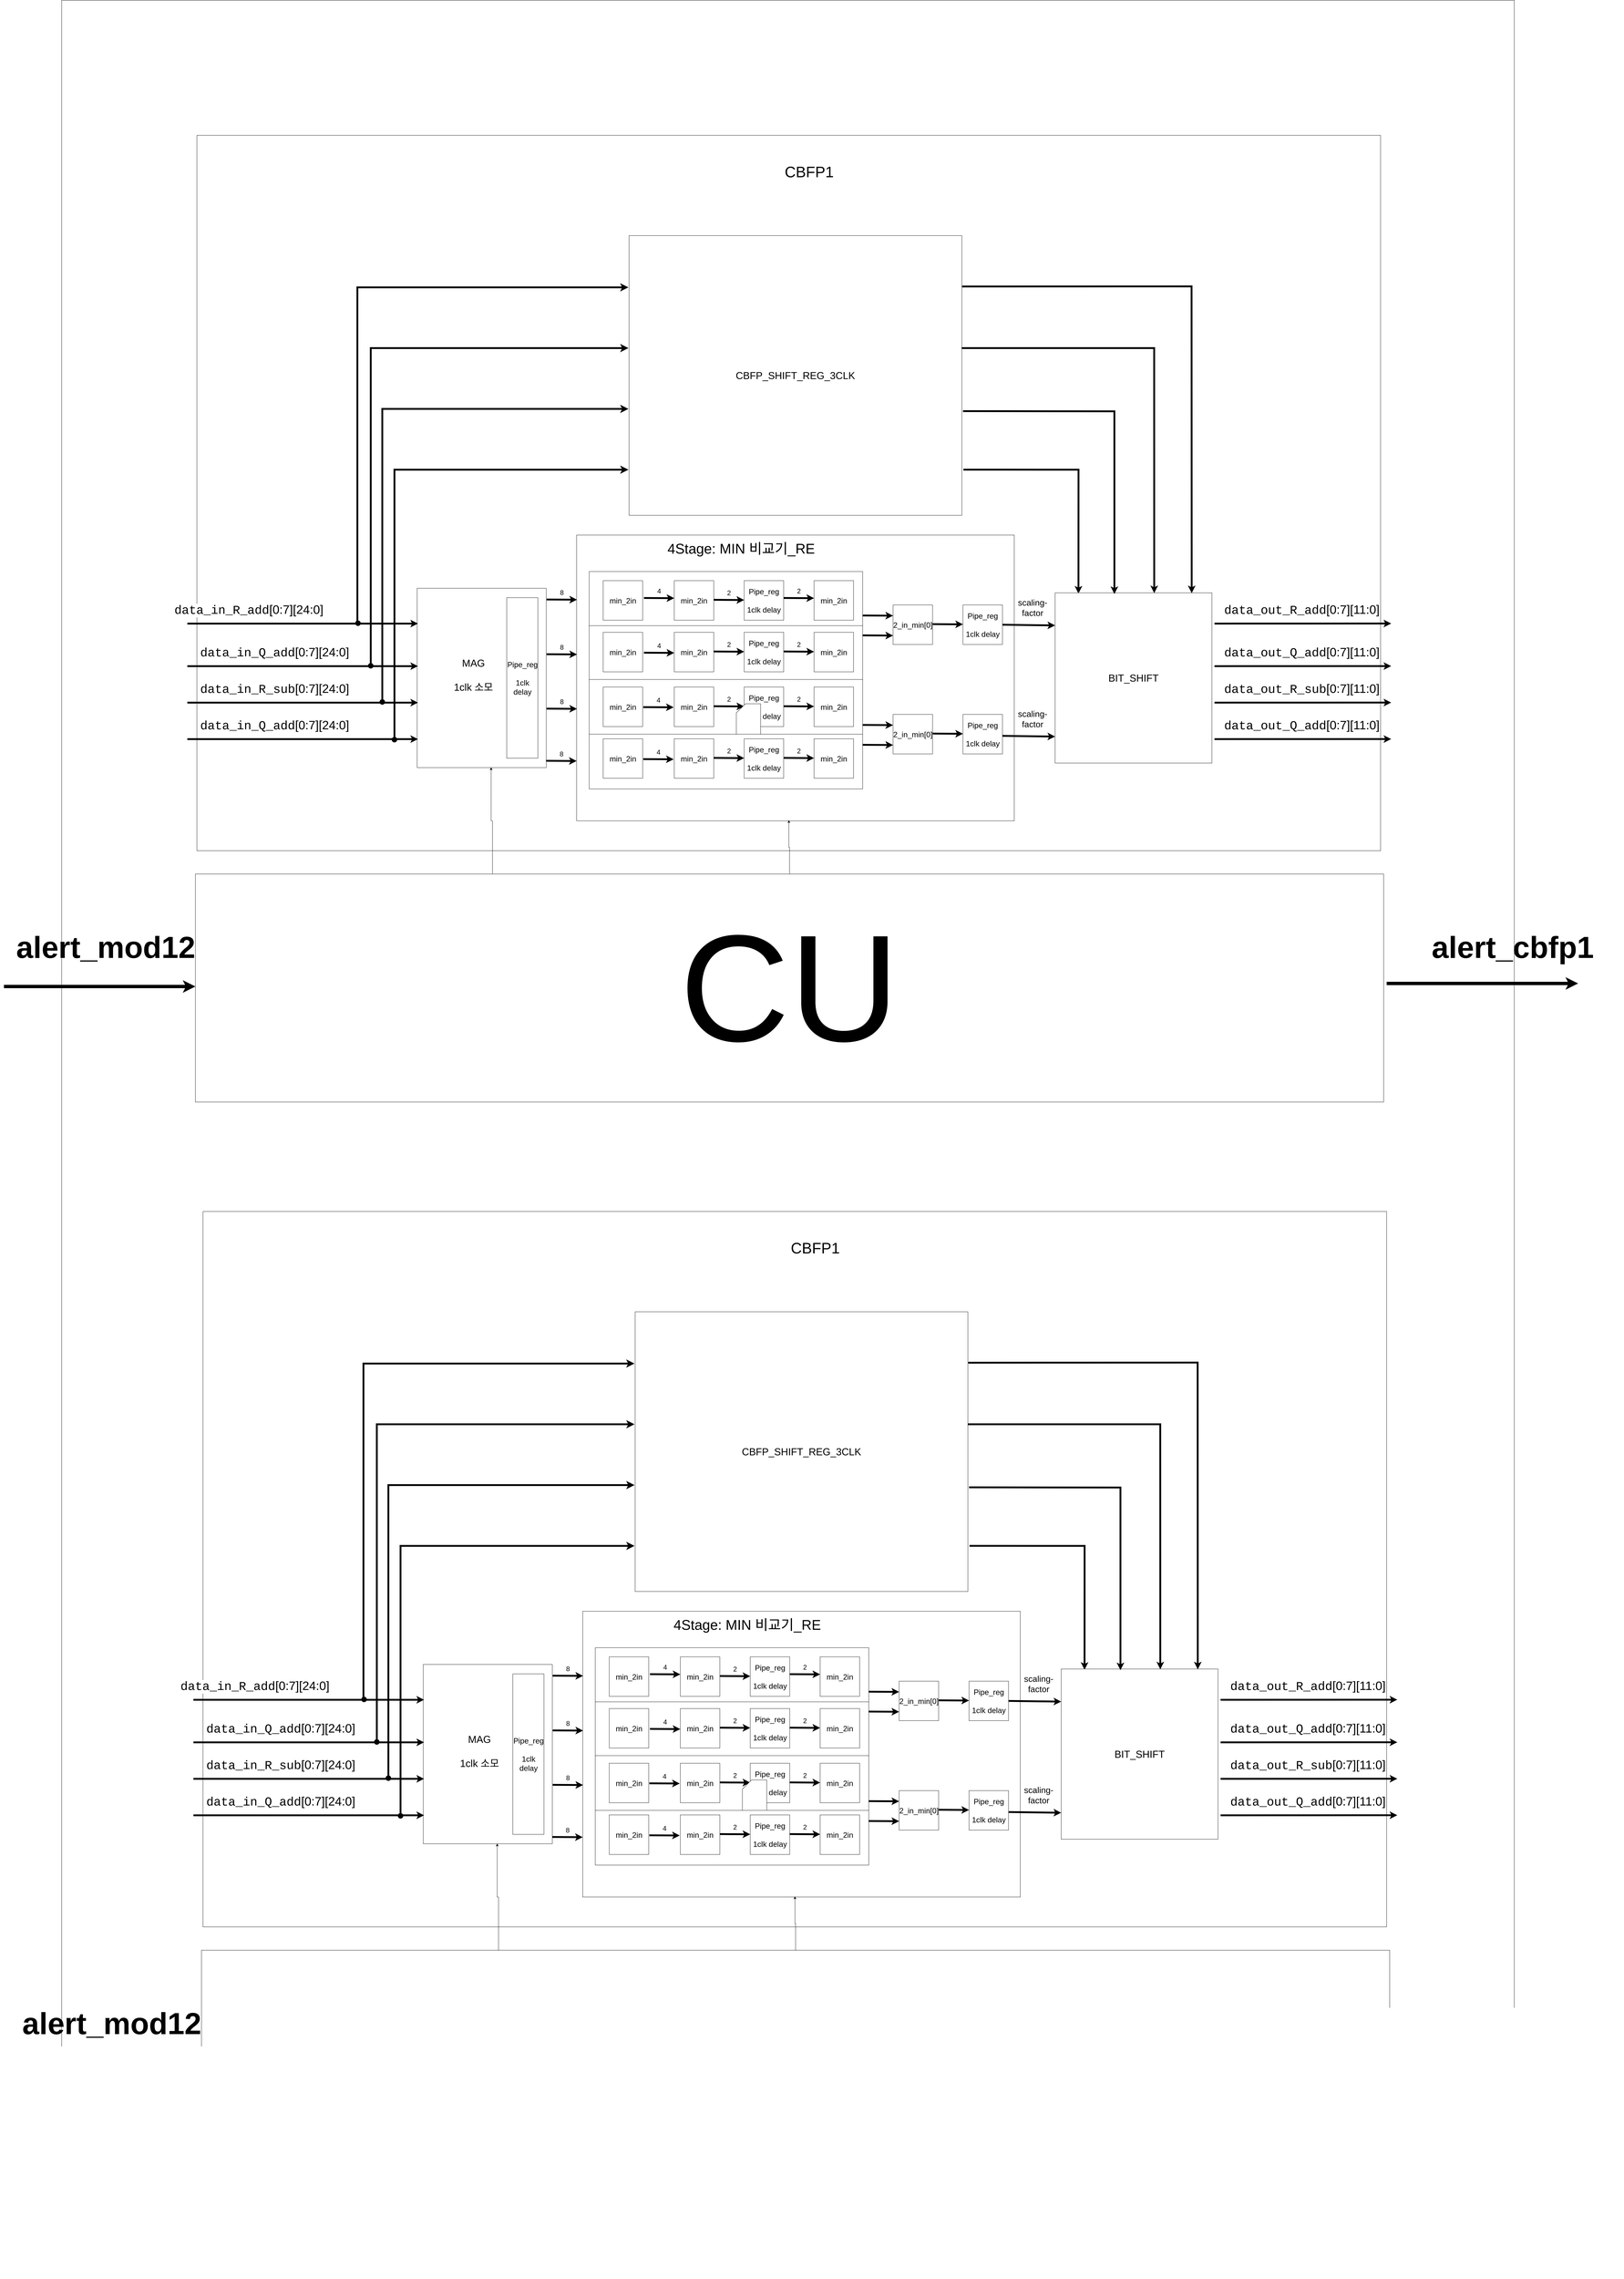 <mxfile version="27.0.9">
  <diagram name="페이지-1" id="K8j97Pho3i9P5nVVjONq">
    <mxGraphModel dx="16254" dy="3331" grid="1" gridSize="10" guides="1" tooltips="1" connect="1" arrows="1" fold="1" page="1" pageScale="1" pageWidth="827" pageHeight="1169" math="0" shadow="0">
      <root>
        <mxCell id="0" />
        <mxCell id="1" parent="0" />
        <mxCell id="G0KeurTFWzJhfIRalW9M-125" value="" style="rounded=0;whiteSpace=wrap;html=1;" vertex="1" parent="1">
          <mxGeometry x="-1600" y="4676" width="4780" height="7494" as="geometry" />
        </mxCell>
        <mxCell id="aZRdA0g6S1LYIyoUrLUo-617" value="" style="rounded=0;whiteSpace=wrap;html=1;" parent="1" vertex="1">
          <mxGeometry x="-1155" y="5120" width="3895" height="2353.26" as="geometry" />
        </mxCell>
        <mxCell id="aZRdA0g6S1LYIyoUrLUo-406" value="" style="rounded=0;whiteSpace=wrap;html=1;fontSize=20;" parent="1" vertex="1">
          <mxGeometry x="-430.25" y="6610" width="424.75" height="590" as="geometry" />
        </mxCell>
        <mxCell id="aZRdA0g6S1LYIyoUrLUo-407" value="" style="rounded=0;whiteSpace=wrap;html=1;fontSize=33;" parent="1" vertex="1">
          <mxGeometry x="94.5" y="6435" width="1440" height="940" as="geometry" />
        </mxCell>
        <mxCell id="aZRdA0g6S1LYIyoUrLUo-415" value="" style="endArrow=classic;html=1;rounded=0;exitX=1.013;exitY=0.178;exitDx=0;exitDy=0;exitPerimeter=0;strokeWidth=6;" parent="1" edge="1">
          <mxGeometry width="50" height="50" relative="1" as="geometry">
            <mxPoint x="-4.25" y="6646.97" as="sourcePoint" />
            <mxPoint x="95.75" y="6647.64" as="targetPoint" />
          </mxGeometry>
        </mxCell>
        <mxCell id="aZRdA0g6S1LYIyoUrLUo-416" value="&lt;font style=&quot;font-size: 22px;&quot;&gt;8&lt;/font&gt;" style="text;html=1;align=center;verticalAlign=middle;whiteSpace=wrap;rounded=0;" parent="1" vertex="1">
          <mxGeometry x="16.75" y="6610.0" width="58" height="30" as="geometry" />
        </mxCell>
        <mxCell id="aZRdA0g6S1LYIyoUrLUo-424" value="&lt;font style=&quot;font-size: 50px;&quot;&gt;CBFP1&lt;/font&gt;" style="text;html=1;align=center;verticalAlign=middle;whiteSpace=wrap;rounded=0;" parent="1" vertex="1">
          <mxGeometry x="535" y="5160" width="650" height="160" as="geometry" />
        </mxCell>
        <mxCell id="aZRdA0g6S1LYIyoUrLUo-427" value="&lt;div style=&quot;text-align: start;&quot;&gt;&lt;span style=&quot;background-color: transparent; font-size: 0px; text-wrap-mode: nowrap;&quot;&gt;&lt;font face=&quot;monospace&quot; color=&quot;rgba(0, 0, 0, 0)&quot;&gt;IM&lt;/font&gt;&lt;/span&gt;&lt;/div&gt;" style="text;html=1;align=center;verticalAlign=middle;whiteSpace=wrap;rounded=0;" parent="1" vertex="1">
          <mxGeometry x="1211.75" y="6965" width="60" height="30" as="geometry" />
        </mxCell>
        <mxCell id="aZRdA0g6S1LYIyoUrLUo-428" value="&lt;div style=&quot;text-align: start;&quot;&gt;&lt;span style=&quot;background-color: transparent; font-size: 0px; text-wrap-mode: nowrap;&quot;&gt;&lt;font face=&quot;monospace&quot; color=&quot;rgba(0, 0, 0, 0)&quot;&gt;IM&lt;/font&gt;&lt;/span&gt;&lt;/div&gt;" style="text;html=1;align=center;verticalAlign=middle;whiteSpace=wrap;rounded=0;" parent="1" vertex="1">
          <mxGeometry x="1570.75" y="6967.96" width="60" height="30" as="geometry" />
        </mxCell>
        <mxCell id="aZRdA0g6S1LYIyoUrLUo-432" value="CBFP_SHIFT_REG_3CLK" style="rounded=0;whiteSpace=wrap;html=1;fontSize=33;" parent="1" vertex="1">
          <mxGeometry x="267" y="5450" width="1095" height="920" as="geometry" />
        </mxCell>
        <mxCell id="aZRdA0g6S1LYIyoUrLUo-452" value="2_in_min[0]" style="whiteSpace=wrap;html=1;aspect=fixed;fontSize=25;" parent="1" vertex="1">
          <mxGeometry x="1135.75" y="6665" width="130" height="130" as="geometry" />
        </mxCell>
        <mxCell id="aZRdA0g6S1LYIyoUrLUo-453" value="&lt;font style=&quot;font-size: 46px;&quot;&gt;4Stage: MIN 비교기_RE&lt;/font&gt;" style="text;html=1;align=center;verticalAlign=middle;whiteSpace=wrap;rounded=0;" parent="1" vertex="1">
          <mxGeometry x="355.75" y="6445" width="560" height="70" as="geometry" />
        </mxCell>
        <mxCell id="aZRdA0g6S1LYIyoUrLUo-455" value="" style="endArrow=classic;html=1;rounded=0;entryX=0;entryY=0.078;entryDx=0;entryDy=0;entryPerimeter=0;strokeWidth=6;fontSize=25;" parent="1" edge="1">
          <mxGeometry width="50" height="50" relative="1" as="geometry">
            <mxPoint x="-1186.5" y="6726.21" as="sourcePoint" />
            <mxPoint x="-427.5" y="6726.21" as="targetPoint" />
          </mxGeometry>
        </mxCell>
        <mxCell id="aZRdA0g6S1LYIyoUrLUo-456" value="&lt;font style=&quot;font-size: 40px;&quot;&gt;&lt;span style=&quot;background-color: rgb(255, 255, 255); font-family: Consolas, &amp;quot;Courier New&amp;quot;, monospace; white-space: pre; color: light-dark(rgb(0, 0, 0), rgb(255, 255, 255));&quot;&gt;data_in_R_add&lt;/span&gt;[0:7][24:0]&lt;/font&gt;" style="text;html=1;align=center;verticalAlign=middle;whiteSpace=wrap;rounded=0;fontSize=25;" parent="1" vertex="1">
          <mxGeometry x="-1280" y="6666.21" width="592" height="30" as="geometry" />
        </mxCell>
        <mxCell id="aZRdA0g6S1LYIyoUrLUo-471" value="&lt;span style=&quot;font-size: 25px;&quot;&gt;Pipe_reg&lt;/span&gt;&lt;div&gt;&lt;span style=&quot;font-size: 25px;&quot;&gt;&lt;br&gt;&lt;/span&gt;&lt;/div&gt;&lt;div&gt;&lt;span style=&quot;font-size: 25px;&quot;&gt;1clk delay&lt;/span&gt;&lt;/div&gt;" style="rounded=0;whiteSpace=wrap;html=1;" parent="1" vertex="1">
          <mxGeometry x="-135.5" y="6641.02" width="102.5" height="527.96" as="geometry" />
        </mxCell>
        <mxCell id="aZRdA0g6S1LYIyoUrLUo-472" value="&lt;span&gt;MAG&lt;/span&gt;&lt;div&gt;&lt;br&gt;&lt;/div&gt;&lt;div&gt;1clk 소모&lt;/div&gt;" style="text;html=1;align=center;verticalAlign=middle;whiteSpace=wrap;rounded=0;fontSize=33;" parent="1" vertex="1">
          <mxGeometry x="-330.25" y="6844.4" width="170" height="104" as="geometry" />
        </mxCell>
        <mxCell id="aZRdA0g6S1LYIyoUrLUo-487" value="" style="endArrow=classic;html=1;rounded=0;entryX=0.145;entryY=0.008;entryDx=0;entryDy=0;entryPerimeter=0;strokeWidth=6;fontSize=25;exitX=1.003;exitY=0.839;exitDx=0;exitDy=0;exitPerimeter=0;" parent="1" edge="1">
          <mxGeometry width="50" height="50" relative="1" as="geometry">
            <mxPoint x="1367.285" y="6219.88" as="sourcePoint" />
            <mxPoint x="1745.82" y="6627.48" as="targetPoint" />
            <Array as="points">
              <mxPoint x="1746" y="6220" />
            </Array>
          </mxGeometry>
        </mxCell>
        <mxCell id="aZRdA0g6S1LYIyoUrLUo-519" value="" style="endArrow=classic;html=1;rounded=0;entryX=0;entryY=0.078;entryDx=0;entryDy=0;entryPerimeter=0;strokeWidth=6;fontSize=25;" parent="1" edge="1">
          <mxGeometry width="50" height="50" relative="1" as="geometry">
            <mxPoint x="-1186.5" y="6866.21" as="sourcePoint" />
            <mxPoint x="-427.5" y="6866.21" as="targetPoint" />
          </mxGeometry>
        </mxCell>
        <mxCell id="aZRdA0g6S1LYIyoUrLUo-520" value="&lt;font style=&quot;font-size: 40px;&quot;&gt;&lt;span style=&quot;background-color: rgb(255, 255, 255); font-family: Consolas, &amp;quot;Courier New&amp;quot;, monospace; white-space: pre; color: light-dark(rgb(0, 0, 0), rgb(255, 255, 255));&quot;&gt;data_in_Q_add&lt;/span&gt;[0:7][24:0]&lt;/font&gt;" style="text;html=1;align=center;verticalAlign=middle;whiteSpace=wrap;rounded=0;fontSize=25;" parent="1" vertex="1">
          <mxGeometry x="-1195" y="6806.21" width="592" height="30" as="geometry" />
        </mxCell>
        <mxCell id="aZRdA0g6S1LYIyoUrLUo-521" value="" style="endArrow=classic;html=1;rounded=0;entryX=0;entryY=0.078;entryDx=0;entryDy=0;entryPerimeter=0;strokeWidth=6;fontSize=25;" parent="1" edge="1">
          <mxGeometry width="50" height="50" relative="1" as="geometry">
            <mxPoint x="-1186.5" y="6986.21" as="sourcePoint" />
            <mxPoint x="-427.5" y="6986.21" as="targetPoint" />
          </mxGeometry>
        </mxCell>
        <mxCell id="aZRdA0g6S1LYIyoUrLUo-522" value="&lt;font style=&quot;font-size: 40px;&quot;&gt;&lt;span style=&quot;background-color: rgb(255, 255, 255); font-family: Consolas, &amp;quot;Courier New&amp;quot;, monospace; white-space: pre; color: light-dark(rgb(0, 0, 0), rgb(255, 255, 255));&quot;&gt;data_in_R_sub&lt;/span&gt;[0:7][24:0]&lt;/font&gt;" style="text;html=1;align=center;verticalAlign=middle;whiteSpace=wrap;rounded=0;fontSize=25;" parent="1" vertex="1">
          <mxGeometry x="-1195" y="6926.21" width="592" height="30" as="geometry" />
        </mxCell>
        <mxCell id="aZRdA0g6S1LYIyoUrLUo-523" value="" style="endArrow=classic;html=1;rounded=0;entryX=0;entryY=0.078;entryDx=0;entryDy=0;entryPerimeter=0;strokeWidth=6;fontSize=25;" parent="1" edge="1">
          <mxGeometry width="50" height="50" relative="1" as="geometry">
            <mxPoint x="-1186.5" y="7106.21" as="sourcePoint" />
            <mxPoint x="-427.5" y="7106.21" as="targetPoint" />
          </mxGeometry>
        </mxCell>
        <mxCell id="aZRdA0g6S1LYIyoUrLUo-524" value="&lt;font style=&quot;font-size: 40px;&quot;&gt;&lt;span style=&quot;background-color: rgb(255, 255, 255); font-family: Consolas, &amp;quot;Courier New&amp;quot;, monospace; white-space: pre; color: light-dark(rgb(0, 0, 0), rgb(255, 255, 255));&quot;&gt;data_in_Q_add&lt;/span&gt;[0:7][24:0]&lt;/font&gt;" style="text;html=1;align=center;verticalAlign=middle;whiteSpace=wrap;rounded=0;fontSize=25;" parent="1" vertex="1">
          <mxGeometry x="-1195" y="7046.21" width="592" height="30" as="geometry" />
        </mxCell>
        <mxCell id="aZRdA0g6S1LYIyoUrLUo-525" value="" style="endArrow=classic;html=1;rounded=0;exitX=1.013;exitY=0.178;exitDx=0;exitDy=0;exitPerimeter=0;strokeWidth=6;" parent="1" edge="1">
          <mxGeometry width="50" height="50" relative="1" as="geometry">
            <mxPoint x="-4.25" y="6826.97" as="sourcePoint" />
            <mxPoint x="95.75" y="6827.64" as="targetPoint" />
          </mxGeometry>
        </mxCell>
        <mxCell id="aZRdA0g6S1LYIyoUrLUo-526" value="&lt;font style=&quot;font-size: 22px;&quot;&gt;8&lt;/font&gt;" style="text;html=1;align=center;verticalAlign=middle;whiteSpace=wrap;rounded=0;" parent="1" vertex="1">
          <mxGeometry x="16.75" y="6790.0" width="58" height="30" as="geometry" />
        </mxCell>
        <mxCell id="aZRdA0g6S1LYIyoUrLUo-527" value="" style="endArrow=classic;html=1;rounded=0;exitX=1.013;exitY=0.178;exitDx=0;exitDy=0;exitPerimeter=0;strokeWidth=6;" parent="1" edge="1">
          <mxGeometry width="50" height="50" relative="1" as="geometry">
            <mxPoint x="-4.25" y="7005.97" as="sourcePoint" />
            <mxPoint x="95.75" y="7006.64" as="targetPoint" />
          </mxGeometry>
        </mxCell>
        <mxCell id="aZRdA0g6S1LYIyoUrLUo-528" value="&lt;font style=&quot;font-size: 22px;&quot;&gt;8&lt;/font&gt;" style="text;html=1;align=center;verticalAlign=middle;whiteSpace=wrap;rounded=0;" parent="1" vertex="1">
          <mxGeometry x="16.75" y="6969.0" width="58" height="30" as="geometry" />
        </mxCell>
        <mxCell id="aZRdA0g6S1LYIyoUrLUo-529" value="" style="endArrow=classic;html=1;rounded=0;exitX=1.013;exitY=0.178;exitDx=0;exitDy=0;exitPerimeter=0;strokeWidth=6;" parent="1" edge="1">
          <mxGeometry width="50" height="50" relative="1" as="geometry">
            <mxPoint x="-5.5" y="7177.5" as="sourcePoint" />
            <mxPoint x="94.5" y="7178.17" as="targetPoint" />
          </mxGeometry>
        </mxCell>
        <mxCell id="aZRdA0g6S1LYIyoUrLUo-530" value="&lt;font style=&quot;font-size: 22px;&quot;&gt;8&lt;/font&gt;" style="text;html=1;align=center;verticalAlign=middle;whiteSpace=wrap;rounded=0;" parent="1" vertex="1">
          <mxGeometry x="15.5" y="7140.53" width="58" height="30" as="geometry" />
        </mxCell>
        <mxCell id="aZRdA0g6S1LYIyoUrLUo-569" value="" style="rounded=0;whiteSpace=wrap;html=1;" parent="1" vertex="1">
          <mxGeometry x="135.75" y="6555" width="900" height="180" as="geometry" />
        </mxCell>
        <mxCell id="aZRdA0g6S1LYIyoUrLUo-442" value="min_2in" style="whiteSpace=wrap;html=1;aspect=fixed;fontSize=25;" parent="1" vertex="1">
          <mxGeometry x="181.75" y="6585" width="130" height="130" as="geometry" />
        </mxCell>
        <mxCell id="aZRdA0g6S1LYIyoUrLUo-534" value="" style="endArrow=classic;html=1;rounded=0;exitX=1.013;exitY=0.178;exitDx=0;exitDy=0;exitPerimeter=0;strokeWidth=6;" parent="1" edge="1">
          <mxGeometry width="50" height="50" relative="1" as="geometry">
            <mxPoint x="315.75" y="6641.97" as="sourcePoint" />
            <mxPoint x="415.75" y="6642.64" as="targetPoint" />
          </mxGeometry>
        </mxCell>
        <mxCell id="aZRdA0g6S1LYIyoUrLUo-535" value="&lt;font style=&quot;font-size: 22px;&quot;&gt;4&lt;/font&gt;" style="text;html=1;align=center;verticalAlign=middle;whiteSpace=wrap;rounded=0;" parent="1" vertex="1">
          <mxGeometry x="336.75" y="6605.0" width="58" height="30" as="geometry" />
        </mxCell>
        <mxCell id="aZRdA0g6S1LYIyoUrLUo-548" value="min_2in" style="whiteSpace=wrap;html=1;aspect=fixed;fontSize=25;" parent="1" vertex="1">
          <mxGeometry x="415.75" y="6585" width="130" height="130" as="geometry" />
        </mxCell>
        <mxCell id="aZRdA0g6S1LYIyoUrLUo-557" value="" style="endArrow=classic;html=1;rounded=0;exitX=1.013;exitY=0.178;exitDx=0;exitDy=0;exitPerimeter=0;strokeWidth=6;" parent="1" edge="1">
          <mxGeometry width="50" height="50" relative="1" as="geometry">
            <mxPoint x="775.75" y="6641.97" as="sourcePoint" />
            <mxPoint x="875.75" y="6642.64" as="targetPoint" />
          </mxGeometry>
        </mxCell>
        <mxCell id="aZRdA0g6S1LYIyoUrLUo-558" value="&lt;font style=&quot;font-size: 22px;&quot;&gt;2&lt;/font&gt;" style="text;html=1;align=center;verticalAlign=middle;whiteSpace=wrap;rounded=0;" parent="1" vertex="1">
          <mxGeometry x="796.75" y="6605.0" width="58" height="30" as="geometry" />
        </mxCell>
        <mxCell id="aZRdA0g6S1LYIyoUrLUo-559" value="min_2in" style="whiteSpace=wrap;html=1;aspect=fixed;fontSize=25;" parent="1" vertex="1">
          <mxGeometry x="875.75" y="6585" width="130" height="130" as="geometry" />
        </mxCell>
        <mxCell id="aZRdA0g6S1LYIyoUrLUo-572" value="" style="rounded=0;whiteSpace=wrap;html=1;" parent="1" vertex="1">
          <mxGeometry x="135.75" y="6733" width="900" height="180" as="geometry" />
        </mxCell>
        <mxCell id="aZRdA0g6S1LYIyoUrLUo-536" value="" style="endArrow=classic;html=1;rounded=0;exitX=1.013;exitY=0.178;exitDx=0;exitDy=0;exitPerimeter=0;strokeWidth=6;" parent="1" edge="1">
          <mxGeometry width="50" height="50" relative="1" as="geometry">
            <mxPoint x="315.75" y="6821.97" as="sourcePoint" />
            <mxPoint x="415.75" y="6822.64" as="targetPoint" />
          </mxGeometry>
        </mxCell>
        <mxCell id="aZRdA0g6S1LYIyoUrLUo-537" value="&lt;font style=&quot;font-size: 22px;&quot;&gt;4&lt;/font&gt;" style="text;html=1;align=center;verticalAlign=middle;whiteSpace=wrap;rounded=0;" parent="1" vertex="1">
          <mxGeometry x="336.75" y="6785.0" width="58" height="30" as="geometry" />
        </mxCell>
        <mxCell id="aZRdA0g6S1LYIyoUrLUo-542" value="min_2in" style="whiteSpace=wrap;html=1;aspect=fixed;fontSize=25;" parent="1" vertex="1">
          <mxGeometry x="181.75" y="6755" width="130" height="130" as="geometry" />
        </mxCell>
        <mxCell id="aZRdA0g6S1LYIyoUrLUo-547" value="min_2in" style="whiteSpace=wrap;html=1;aspect=fixed;fontSize=25;" parent="1" vertex="1">
          <mxGeometry x="415.75" y="6755" width="130" height="130" as="geometry" />
        </mxCell>
        <mxCell id="aZRdA0g6S1LYIyoUrLUo-560" value="" style="endArrow=classic;html=1;rounded=0;exitX=1.013;exitY=0.178;exitDx=0;exitDy=0;exitPerimeter=0;strokeWidth=6;" parent="1" edge="1">
          <mxGeometry width="50" height="50" relative="1" as="geometry">
            <mxPoint x="775.75" y="6818.01" as="sourcePoint" />
            <mxPoint x="875.75" y="6818.68" as="targetPoint" />
          </mxGeometry>
        </mxCell>
        <mxCell id="aZRdA0g6S1LYIyoUrLUo-561" value="&lt;font style=&quot;font-size: 22px;&quot;&gt;2&lt;/font&gt;" style="text;html=1;align=center;verticalAlign=middle;whiteSpace=wrap;rounded=0;" parent="1" vertex="1">
          <mxGeometry x="796.75" y="6781.04" width="58" height="30" as="geometry" />
        </mxCell>
        <mxCell id="aZRdA0g6S1LYIyoUrLUo-562" value="min_2in" style="whiteSpace=wrap;html=1;aspect=fixed;fontSize=25;" parent="1" vertex="1">
          <mxGeometry x="875.75" y="6755" width="130" height="130" as="geometry" />
        </mxCell>
        <mxCell id="aZRdA0g6S1LYIyoUrLUo-573" value="" style="rounded=0;whiteSpace=wrap;html=1;" parent="1" vertex="1">
          <mxGeometry x="135.75" y="6910" width="900" height="180" as="geometry" />
        </mxCell>
        <mxCell id="aZRdA0g6S1LYIyoUrLUo-574" value="" style="rounded=0;whiteSpace=wrap;html=1;" parent="1" vertex="1">
          <mxGeometry x="135.75" y="7090" width="900" height="180" as="geometry" />
        </mxCell>
        <mxCell id="aZRdA0g6S1LYIyoUrLUo-538" value="" style="endArrow=classic;html=1;rounded=0;exitX=1.013;exitY=0.178;exitDx=0;exitDy=0;exitPerimeter=0;strokeWidth=6;" parent="1" edge="1">
          <mxGeometry width="50" height="50" relative="1" as="geometry">
            <mxPoint x="313.75" y="7000.97" as="sourcePoint" />
            <mxPoint x="413.75" y="7001.64" as="targetPoint" />
          </mxGeometry>
        </mxCell>
        <mxCell id="aZRdA0g6S1LYIyoUrLUo-539" value="&lt;font style=&quot;font-size: 22px;&quot;&gt;4&lt;/font&gt;" style="text;html=1;align=center;verticalAlign=middle;whiteSpace=wrap;rounded=0;" parent="1" vertex="1">
          <mxGeometry x="334.75" y="6964" width="58" height="30" as="geometry" />
        </mxCell>
        <mxCell id="aZRdA0g6S1LYIyoUrLUo-540" value="" style="endArrow=classic;html=1;rounded=0;exitX=1.013;exitY=0.178;exitDx=0;exitDy=0;exitPerimeter=0;strokeWidth=6;" parent="1" edge="1">
          <mxGeometry width="50" height="50" relative="1" as="geometry">
            <mxPoint x="313.75" y="7171.97" as="sourcePoint" />
            <mxPoint x="413.75" y="7172.64" as="targetPoint" />
          </mxGeometry>
        </mxCell>
        <mxCell id="aZRdA0g6S1LYIyoUrLUo-541" value="&lt;span style=&quot;font-size: 22px;&quot;&gt;4&lt;/span&gt;" style="text;html=1;align=center;verticalAlign=middle;whiteSpace=wrap;rounded=0;" parent="1" vertex="1">
          <mxGeometry x="334.75" y="7135" width="58" height="30" as="geometry" />
        </mxCell>
        <mxCell id="aZRdA0g6S1LYIyoUrLUo-543" value="min_2in" style="whiteSpace=wrap;html=1;aspect=fixed;fontSize=25;" parent="1" vertex="1">
          <mxGeometry x="181.75" y="7105" width="130" height="130" as="geometry" />
        </mxCell>
        <mxCell id="aZRdA0g6S1LYIyoUrLUo-544" value="min_2in" style="whiteSpace=wrap;html=1;aspect=fixed;fontSize=25;" parent="1" vertex="1">
          <mxGeometry x="181.75" y="6935" width="130" height="130" as="geometry" />
        </mxCell>
        <mxCell id="aZRdA0g6S1LYIyoUrLUo-545" value="min_2in" style="whiteSpace=wrap;html=1;aspect=fixed;fontSize=25;" parent="1" vertex="1">
          <mxGeometry x="415.75" y="7105" width="130" height="130" as="geometry" />
        </mxCell>
        <mxCell id="aZRdA0g6S1LYIyoUrLUo-546" value="min_2in" style="whiteSpace=wrap;html=1;aspect=fixed;fontSize=25;" parent="1" vertex="1">
          <mxGeometry x="415.75" y="6935" width="130" height="130" as="geometry" />
        </mxCell>
        <mxCell id="aZRdA0g6S1LYIyoUrLUo-563" value="" style="endArrow=classic;html=1;rounded=0;exitX=1.013;exitY=0.178;exitDx=0;exitDy=0;exitPerimeter=0;strokeWidth=6;" parent="1" edge="1">
          <mxGeometry width="50" height="50" relative="1" as="geometry">
            <mxPoint x="775.75" y="6998.01" as="sourcePoint" />
            <mxPoint x="875.75" y="6998.68" as="targetPoint" />
          </mxGeometry>
        </mxCell>
        <mxCell id="aZRdA0g6S1LYIyoUrLUo-564" value="&lt;font style=&quot;font-size: 22px;&quot;&gt;2&lt;/font&gt;" style="text;html=1;align=center;verticalAlign=middle;whiteSpace=wrap;rounded=0;" parent="1" vertex="1">
          <mxGeometry x="796.75" y="6961.04" width="58" height="30" as="geometry" />
        </mxCell>
        <mxCell id="aZRdA0g6S1LYIyoUrLUo-565" value="min_2in" style="whiteSpace=wrap;html=1;aspect=fixed;fontSize=25;" parent="1" vertex="1">
          <mxGeometry x="875.75" y="6935" width="130" height="130" as="geometry" />
        </mxCell>
        <mxCell id="aZRdA0g6S1LYIyoUrLUo-566" value="" style="endArrow=classic;html=1;rounded=0;exitX=1.013;exitY=0.178;exitDx=0;exitDy=0;exitPerimeter=0;strokeWidth=6;" parent="1" edge="1">
          <mxGeometry width="50" height="50" relative="1" as="geometry">
            <mxPoint x="775.75" y="7168.01" as="sourcePoint" />
            <mxPoint x="875.75" y="7168.68" as="targetPoint" />
          </mxGeometry>
        </mxCell>
        <mxCell id="aZRdA0g6S1LYIyoUrLUo-567" value="&lt;font style=&quot;font-size: 22px;&quot;&gt;2&lt;/font&gt;" style="text;html=1;align=center;verticalAlign=middle;whiteSpace=wrap;rounded=0;" parent="1" vertex="1">
          <mxGeometry x="796.75" y="7131.04" width="58" height="30" as="geometry" />
        </mxCell>
        <mxCell id="aZRdA0g6S1LYIyoUrLUo-568" value="min_2in" style="whiteSpace=wrap;html=1;aspect=fixed;fontSize=25;" parent="1" vertex="1">
          <mxGeometry x="875.75" y="7105" width="130" height="130" as="geometry" />
        </mxCell>
        <mxCell id="aZRdA0g6S1LYIyoUrLUo-575" value="" style="endArrow=classic;html=1;rounded=0;exitX=1.013;exitY=0.178;exitDx=0;exitDy=0;exitPerimeter=0;strokeWidth=6;" parent="1" edge="1">
          <mxGeometry width="50" height="50" relative="1" as="geometry">
            <mxPoint x="1035.75" y="6699.58" as="sourcePoint" />
            <mxPoint x="1135.75" y="6700.25" as="targetPoint" />
          </mxGeometry>
        </mxCell>
        <mxCell id="aZRdA0g6S1LYIyoUrLUo-576" value="" style="endArrow=classic;html=1;rounded=0;exitX=1.013;exitY=0.178;exitDx=0;exitDy=0;exitPerimeter=0;strokeWidth=6;" parent="1" edge="1">
          <mxGeometry width="50" height="50" relative="1" as="geometry">
            <mxPoint x="1035.75" y="6765" as="sourcePoint" />
            <mxPoint x="1135.75" y="6765.67" as="targetPoint" />
          </mxGeometry>
        </mxCell>
        <mxCell id="aZRdA0g6S1LYIyoUrLUo-577" value="2_in_min[0]" style="whiteSpace=wrap;html=1;aspect=fixed;fontSize=25;" parent="1" vertex="1">
          <mxGeometry x="1135.75" y="7025" width="130" height="130" as="geometry" />
        </mxCell>
        <mxCell id="aZRdA0g6S1LYIyoUrLUo-578" value="" style="endArrow=classic;html=1;rounded=0;exitX=1.013;exitY=0.178;exitDx=0;exitDy=0;exitPerimeter=0;strokeWidth=6;" parent="1" edge="1">
          <mxGeometry width="50" height="50" relative="1" as="geometry">
            <mxPoint x="1035.75" y="7059.58" as="sourcePoint" />
            <mxPoint x="1135.75" y="7060.25" as="targetPoint" />
          </mxGeometry>
        </mxCell>
        <mxCell id="aZRdA0g6S1LYIyoUrLUo-579" value="" style="endArrow=classic;html=1;rounded=0;exitX=1.013;exitY=0.178;exitDx=0;exitDy=0;exitPerimeter=0;strokeWidth=6;" parent="1" edge="1">
          <mxGeometry width="50" height="50" relative="1" as="geometry">
            <mxPoint x="1035.75" y="7125" as="sourcePoint" />
            <mxPoint x="1135.75" y="7125.67" as="targetPoint" />
          </mxGeometry>
        </mxCell>
        <mxCell id="aZRdA0g6S1LYIyoUrLUo-454" value="&lt;span style=&quot;font-size: 25px;&quot;&gt;Pipe_reg&lt;/span&gt;&lt;div&gt;&lt;span style=&quot;font-size: 25px;&quot;&gt;&lt;br&gt;&lt;/span&gt;&lt;/div&gt;&lt;div&gt;&lt;span style=&quot;font-size: 25px;&quot;&gt;1clk delay&lt;/span&gt;&lt;/div&gt;" style="rounded=0;whiteSpace=wrap;html=1;" parent="1" vertex="1">
          <mxGeometry x="645.75" y="7105" width="130" height="130" as="geometry" />
        </mxCell>
        <mxCell id="aZRdA0g6S1LYIyoUrLUo-580" value="" style="endArrow=classic;html=1;rounded=0;exitX=1.013;exitY=0.178;exitDx=0;exitDy=0;exitPerimeter=0;strokeWidth=6;" parent="1" edge="1">
          <mxGeometry width="50" height="50" relative="1" as="geometry">
            <mxPoint x="545.75" y="7168.01" as="sourcePoint" />
            <mxPoint x="645.75" y="7168.68" as="targetPoint" />
          </mxGeometry>
        </mxCell>
        <mxCell id="aZRdA0g6S1LYIyoUrLUo-581" value="&lt;font style=&quot;font-size: 22px;&quot;&gt;2&lt;/font&gt;" style="text;html=1;align=center;verticalAlign=middle;whiteSpace=wrap;rounded=0;" parent="1" vertex="1">
          <mxGeometry x="566.75" y="7131.04" width="58" height="30" as="geometry" />
        </mxCell>
        <mxCell id="aZRdA0g6S1LYIyoUrLUo-582" value="&lt;span style=&quot;font-size: 25px;&quot;&gt;Pipe_reg&lt;/span&gt;&lt;div&gt;&lt;span style=&quot;font-size: 25px;&quot;&gt;&lt;br&gt;&lt;/span&gt;&lt;/div&gt;&lt;div&gt;&lt;span style=&quot;font-size: 25px;&quot;&gt;1clk delay&lt;/span&gt;&lt;/div&gt;" style="rounded=0;whiteSpace=wrap;html=1;" parent="1" vertex="1">
          <mxGeometry x="645.75" y="6935" width="130" height="130" as="geometry" />
        </mxCell>
        <mxCell id="aZRdA0g6S1LYIyoUrLUo-583" value="" style="endArrow=classic;html=1;rounded=0;exitX=1.013;exitY=0.178;exitDx=0;exitDy=0;exitPerimeter=0;strokeWidth=6;" parent="1" edge="1">
          <mxGeometry width="50" height="50" relative="1" as="geometry">
            <mxPoint x="545.75" y="6998.01" as="sourcePoint" />
            <mxPoint x="645.75" y="6998.68" as="targetPoint" />
          </mxGeometry>
        </mxCell>
        <mxCell id="aZRdA0g6S1LYIyoUrLUo-584" value="&lt;font style=&quot;font-size: 22px;&quot;&gt;2&lt;/font&gt;" style="text;html=1;align=center;verticalAlign=middle;whiteSpace=wrap;rounded=0;" parent="1" vertex="1">
          <mxGeometry x="566.75" y="6961.04" width="58" height="30" as="geometry" />
        </mxCell>
        <mxCell id="aZRdA0g6S1LYIyoUrLUo-585" value="&lt;span style=&quot;font-size: 25px;&quot;&gt;Pipe_reg&lt;/span&gt;&lt;div&gt;&lt;span style=&quot;font-size: 25px;&quot;&gt;&lt;br&gt;&lt;/span&gt;&lt;/div&gt;&lt;div&gt;&lt;span style=&quot;font-size: 25px;&quot;&gt;1clk delay&lt;/span&gt;&lt;/div&gt;" style="rounded=0;whiteSpace=wrap;html=1;" parent="1" vertex="1">
          <mxGeometry x="645.75" y="6585" width="130" height="130" as="geometry" />
        </mxCell>
        <mxCell id="aZRdA0g6S1LYIyoUrLUo-586" value="" style="endArrow=classic;html=1;rounded=0;exitX=1.013;exitY=0.178;exitDx=0;exitDy=0;exitPerimeter=0;strokeWidth=6;" parent="1" edge="1">
          <mxGeometry width="50" height="50" relative="1" as="geometry">
            <mxPoint x="545.75" y="6648.01" as="sourcePoint" />
            <mxPoint x="645.75" y="6648.68" as="targetPoint" />
          </mxGeometry>
        </mxCell>
        <mxCell id="aZRdA0g6S1LYIyoUrLUo-587" value="&lt;font style=&quot;font-size: 22px;&quot;&gt;2&lt;/font&gt;" style="text;html=1;align=center;verticalAlign=middle;whiteSpace=wrap;rounded=0;" parent="1" vertex="1">
          <mxGeometry x="566.75" y="6611.04" width="58" height="30" as="geometry" />
        </mxCell>
        <mxCell id="aZRdA0g6S1LYIyoUrLUo-588" value="&lt;span style=&quot;font-size: 25px;&quot;&gt;Pipe_reg&lt;/span&gt;&lt;div&gt;&lt;span style=&quot;font-size: 25px;&quot;&gt;&lt;br&gt;&lt;/span&gt;&lt;/div&gt;&lt;div&gt;&lt;span style=&quot;font-size: 25px;&quot;&gt;1clk delay&lt;/span&gt;&lt;/div&gt;" style="rounded=0;whiteSpace=wrap;html=1;" parent="1" vertex="1">
          <mxGeometry x="645.75" y="6755" width="130" height="130" as="geometry" />
        </mxCell>
        <mxCell id="aZRdA0g6S1LYIyoUrLUo-589" value="" style="endArrow=classic;html=1;rounded=0;exitX=1.013;exitY=0.178;exitDx=0;exitDy=0;exitPerimeter=0;strokeWidth=6;" parent="1" edge="1">
          <mxGeometry width="50" height="50" relative="1" as="geometry">
            <mxPoint x="545.75" y="6818.01" as="sourcePoint" />
            <mxPoint x="645.75" y="6818.68" as="targetPoint" />
          </mxGeometry>
        </mxCell>
        <mxCell id="aZRdA0g6S1LYIyoUrLUo-590" value="&lt;font style=&quot;font-size: 22px;&quot;&gt;2&lt;/font&gt;" style="text;html=1;align=center;verticalAlign=middle;whiteSpace=wrap;rounded=0;" parent="1" vertex="1">
          <mxGeometry x="566.75" y="6781.04" width="58" height="30" as="geometry" />
        </mxCell>
        <mxCell id="aZRdA0g6S1LYIyoUrLUo-591" value="" style="endArrow=classic;html=1;rounded=0;exitX=1.013;exitY=0.178;exitDx=0;exitDy=0;exitPerimeter=0;strokeWidth=6;" parent="1" edge="1">
          <mxGeometry width="50" height="50" relative="1" as="geometry">
            <mxPoint x="1265.75" y="7088.01" as="sourcePoint" />
            <mxPoint x="1365.75" y="7088.68" as="targetPoint" />
          </mxGeometry>
        </mxCell>
        <mxCell id="aZRdA0g6S1LYIyoUrLUo-593" value="&lt;span style=&quot;font-size: 25px;&quot;&gt;Pipe_reg&lt;/span&gt;&lt;div&gt;&lt;span style=&quot;font-size: 25px;&quot;&gt;&lt;br&gt;&lt;/span&gt;&lt;/div&gt;&lt;div&gt;&lt;span style=&quot;font-size: 25px;&quot;&gt;1clk delay&lt;/span&gt;&lt;/div&gt;" style="rounded=0;whiteSpace=wrap;html=1;" parent="1" vertex="1">
          <mxGeometry x="1365.75" y="7025" width="130" height="130" as="geometry" />
        </mxCell>
        <mxCell id="aZRdA0g6S1LYIyoUrLUo-594" value="&lt;span style=&quot;font-size: 25px;&quot;&gt;Pipe_reg&lt;/span&gt;&lt;div&gt;&lt;span style=&quot;font-size: 25px;&quot;&gt;&lt;br&gt;&lt;/span&gt;&lt;/div&gt;&lt;div&gt;&lt;span style=&quot;font-size: 25px;&quot;&gt;1clk delay&lt;/span&gt;&lt;/div&gt;" style="rounded=0;whiteSpace=wrap;html=1;" parent="1" vertex="1">
          <mxGeometry x="1365.75" y="6665" width="130" height="130" as="geometry" />
        </mxCell>
        <mxCell id="aZRdA0g6S1LYIyoUrLUo-595" value="" style="endArrow=classic;html=1;rounded=0;exitX=1.013;exitY=0.178;exitDx=0;exitDy=0;exitPerimeter=0;strokeWidth=6;" parent="1" edge="1">
          <mxGeometry width="50" height="50" relative="1" as="geometry">
            <mxPoint x="1265.75" y="6728.01" as="sourcePoint" />
            <mxPoint x="1365.75" y="6728.68" as="targetPoint" />
          </mxGeometry>
        </mxCell>
        <mxCell id="aZRdA0g6S1LYIyoUrLUo-598" value="" style="endArrow=classic;html=1;rounded=0;exitX=1;exitY=0.5;exitDx=0;exitDy=0;strokeWidth=6;entryX=0.015;entryY=0.486;entryDx=0;entryDy=0;entryPerimeter=0;" parent="1" source="aZRdA0g6S1LYIyoUrLUo-594" edge="1">
          <mxGeometry width="50" height="50" relative="1" as="geometry">
            <mxPoint x="1535" y="6732.05" as="sourcePoint" />
            <mxPoint x="1669" y="6732.25" as="targetPoint" />
          </mxGeometry>
        </mxCell>
        <mxCell id="aZRdA0g6S1LYIyoUrLUo-599" value="&lt;font style=&quot;font-size: 28px;&quot;&gt;scaling-factor&lt;/font&gt;" style="text;html=1;align=center;verticalAlign=middle;whiteSpace=wrap;rounded=0;" parent="1" vertex="1">
          <mxGeometry x="1565" y="6659.05" width="60" height="30" as="geometry" />
        </mxCell>
        <mxCell id="aZRdA0g6S1LYIyoUrLUo-600" value="BIT_SHIFT" style="rounded=0;whiteSpace=wrap;html=1;fontSize=33;" parent="1" vertex="1">
          <mxGeometry x="1669" y="6625" width="516" height="560" as="geometry" />
        </mxCell>
        <mxCell id="aZRdA0g6S1LYIyoUrLUo-601" value="" style="endArrow=classic;html=1;rounded=0;exitX=1;exitY=0.5;exitDx=0;exitDy=0;strokeWidth=6;entryX=0.015;entryY=0.486;entryDx=0;entryDy=0;entryPerimeter=0;" parent="1" edge="1">
          <mxGeometry width="50" height="50" relative="1" as="geometry">
            <mxPoint x="1496" y="7095.56" as="sourcePoint" />
            <mxPoint x="1669" y="7097.81" as="targetPoint" />
          </mxGeometry>
        </mxCell>
        <mxCell id="aZRdA0g6S1LYIyoUrLUo-602" value="&lt;font style=&quot;font-size: 28px;&quot;&gt;scaling-factor&lt;/font&gt;" style="text;html=1;align=center;verticalAlign=middle;whiteSpace=wrap;rounded=0;" parent="1" vertex="1">
          <mxGeometry x="1565" y="7024.61" width="60" height="30" as="geometry" />
        </mxCell>
        <mxCell id="aZRdA0g6S1LYIyoUrLUo-603" value="" style="edgeStyle=segmentEdgeStyle;endArrow=classic;html=1;curved=0;rounded=0;endSize=8;startSize=8;entryX=-0.002;entryY=0.185;entryDx=0;entryDy=0;entryPerimeter=0;strokeWidth=6;" parent="1" source="aZRdA0g6S1LYIyoUrLUo-604" target="aZRdA0g6S1LYIyoUrLUo-432" edge="1">
          <mxGeometry width="50" height="50" relative="1" as="geometry">
            <mxPoint x="-627" y="6730" as="sourcePoint" />
            <mxPoint x="-457" y="6270" as="targetPoint" />
            <Array as="points">
              <mxPoint x="-627" y="5620" />
            </Array>
          </mxGeometry>
        </mxCell>
        <mxCell id="aZRdA0g6S1LYIyoUrLUo-604" value="" style="shape=waypoint;sketch=0;fillStyle=solid;size=6;pointerEvents=1;points=[];fillColor=none;resizable=0;rotatable=0;perimeter=centerPerimeter;snapToPoint=1;strokeWidth=7;" parent="1" vertex="1">
          <mxGeometry x="-635" y="6715" width="20" height="20" as="geometry" />
        </mxCell>
        <mxCell id="aZRdA0g6S1LYIyoUrLUo-607" value="" style="edgeStyle=segmentEdgeStyle;endArrow=classic;html=1;curved=0;rounded=0;endSize=8;startSize=8;strokeWidth=6;" parent="1" source="aZRdA0g6S1LYIyoUrLUo-608" edge="1">
          <mxGeometry width="50" height="50" relative="1" as="geometry">
            <mxPoint x="-585" y="6870" as="sourcePoint" />
            <mxPoint x="265" y="5820" as="targetPoint" />
            <Array as="points">
              <mxPoint x="-583" y="5820" />
            </Array>
          </mxGeometry>
        </mxCell>
        <mxCell id="aZRdA0g6S1LYIyoUrLUo-608" value="" style="shape=waypoint;sketch=0;fillStyle=solid;size=6;pointerEvents=1;points=[];fillColor=none;resizable=0;rotatable=0;perimeter=centerPerimeter;snapToPoint=1;strokeWidth=7;" parent="1" vertex="1">
          <mxGeometry x="-593" y="6855" width="20" height="20" as="geometry" />
        </mxCell>
        <mxCell id="aZRdA0g6S1LYIyoUrLUo-609" value="" style="edgeStyle=segmentEdgeStyle;endArrow=classic;html=1;curved=0;rounded=0;endSize=8;startSize=8;strokeWidth=6;" parent="1" source="aZRdA0g6S1LYIyoUrLUo-610" edge="1">
          <mxGeometry width="50" height="50" relative="1" as="geometry">
            <mxPoint x="-547" y="6989" as="sourcePoint" />
            <mxPoint x="265" y="6020" as="targetPoint" />
            <Array as="points">
              <mxPoint x="-545" y="6020" />
              <mxPoint x="265" y="6020" />
            </Array>
          </mxGeometry>
        </mxCell>
        <mxCell id="aZRdA0g6S1LYIyoUrLUo-610" value="" style="shape=waypoint;sketch=0;fillStyle=solid;size=6;pointerEvents=1;points=[];fillColor=none;resizable=0;rotatable=0;perimeter=centerPerimeter;snapToPoint=1;strokeWidth=7;" parent="1" vertex="1">
          <mxGeometry x="-555" y="6974" width="20" height="20" as="geometry" />
        </mxCell>
        <mxCell id="aZRdA0g6S1LYIyoUrLUo-611" value="" style="edgeStyle=segmentEdgeStyle;endArrow=classic;html=1;curved=0;rounded=0;endSize=8;startSize=8;strokeWidth=6;" parent="1" source="aZRdA0g6S1LYIyoUrLUo-612" edge="1">
          <mxGeometry width="50" height="50" relative="1" as="geometry">
            <mxPoint x="-507" y="7113.0" as="sourcePoint" />
            <mxPoint x="265" y="6220" as="targetPoint" />
            <Array as="points">
              <mxPoint x="-505" y="6220" />
            </Array>
          </mxGeometry>
        </mxCell>
        <mxCell id="aZRdA0g6S1LYIyoUrLUo-612" value="" style="shape=waypoint;sketch=0;fillStyle=solid;size=6;pointerEvents=1;points=[];fillColor=none;resizable=0;rotatable=0;perimeter=centerPerimeter;snapToPoint=1;strokeWidth=7;" parent="1" vertex="1">
          <mxGeometry x="-515" y="7098.0" width="20" height="20" as="geometry" />
        </mxCell>
        <mxCell id="aZRdA0g6S1LYIyoUrLUo-613" value="" style="endArrow=classic;html=1;rounded=0;entryX=0.378;entryY=0.007;entryDx=0;entryDy=0;entryPerimeter=0;strokeWidth=6;fontSize=25;exitX=1.003;exitY=0.839;exitDx=0;exitDy=0;exitPerimeter=0;" parent="1" target="aZRdA0g6S1LYIyoUrLUo-600" edge="1">
          <mxGeometry width="50" height="50" relative="1" as="geometry">
            <mxPoint x="1365.75" y="6027.4" as="sourcePoint" />
            <mxPoint x="1744.285" y="6435" as="targetPoint" />
            <Array as="points">
              <mxPoint x="1864" y="6028" />
            </Array>
          </mxGeometry>
        </mxCell>
        <mxCell id="aZRdA0g6S1LYIyoUrLUo-614" value="" style="endArrow=classic;html=1;rounded=0;entryX=0.632;entryY=0.002;entryDx=0;entryDy=0;entryPerimeter=0;strokeWidth=6;fontSize=25;exitX=1.003;exitY=0.839;exitDx=0;exitDy=0;exitPerimeter=0;" parent="1" target="aZRdA0g6S1LYIyoUrLUo-600" edge="1">
          <mxGeometry width="50" height="50" relative="1" as="geometry">
            <mxPoint x="1362" y="5820" as="sourcePoint" />
            <mxPoint x="1740.535" y="6227.6" as="targetPoint" />
            <Array as="points">
              <mxPoint x="1995" y="5820" />
            </Array>
          </mxGeometry>
        </mxCell>
        <mxCell id="aZRdA0g6S1LYIyoUrLUo-615" value="" style="endArrow=classic;html=1;rounded=0;entryX=0.871;entryY=0.002;entryDx=0;entryDy=0;entryPerimeter=0;strokeWidth=6;fontSize=25;exitX=1.001;exitY=0.182;exitDx=0;exitDy=0;exitPerimeter=0;" parent="1" source="aZRdA0g6S1LYIyoUrLUo-432" target="aZRdA0g6S1LYIyoUrLUo-600" edge="1">
          <mxGeometry width="50" height="50" relative="1" as="geometry">
            <mxPoint x="1365.75" y="5580" as="sourcePoint" />
            <mxPoint x="1744.285" y="5987.6" as="targetPoint" />
            <Array as="points">
              <mxPoint x="2118" y="5617" />
            </Array>
          </mxGeometry>
        </mxCell>
        <mxCell id="aZRdA0g6S1LYIyoUrLUo-618" value="&lt;font style=&quot;font-size: 40px;&quot;&gt;&lt;span style=&quot;background-color: rgb(255, 255, 255); font-family: Consolas, &amp;quot;Courier New&amp;quot;, monospace; white-space: pre; color: light-dark(rgb(0, 0, 0), rgb(255, 255, 255));&quot;&gt;data_out_R_add&lt;/span&gt;[0:7][11:0]&lt;/font&gt;" style="text;html=1;align=center;verticalAlign=middle;whiteSpace=wrap;rounded=0;fontSize=25;" parent="1" vertex="1">
          <mxGeometry x="2185" y="6666.21" width="592" height="30" as="geometry" />
        </mxCell>
        <mxCell id="aZRdA0g6S1LYIyoUrLUo-619" value="" style="endArrow=classic;html=1;rounded=0;strokeWidth=6;fontSize=25;" parent="1" edge="1">
          <mxGeometry width="50" height="50" relative="1" as="geometry">
            <mxPoint x="2193.5" y="6726.21" as="sourcePoint" />
            <mxPoint x="2775" y="6726" as="targetPoint" />
          </mxGeometry>
        </mxCell>
        <mxCell id="aZRdA0g6S1LYIyoUrLUo-620" value="&lt;font style=&quot;font-size: 40px;&quot;&gt;&lt;span style=&quot;background-color: rgb(255, 255, 255); font-family: Consolas, &amp;quot;Courier New&amp;quot;, monospace; white-space: pre; color: light-dark(rgb(0, 0, 0), rgb(255, 255, 255));&quot;&gt;data_out_Q_add&lt;/span&gt;[0:7][11:0]&lt;/font&gt;" style="text;html=1;align=center;verticalAlign=middle;whiteSpace=wrap;rounded=0;fontSize=25;" parent="1" vertex="1">
          <mxGeometry x="2185" y="6806.21" width="592" height="30" as="geometry" />
        </mxCell>
        <mxCell id="aZRdA0g6S1LYIyoUrLUo-621" value="" style="endArrow=classic;html=1;rounded=0;strokeWidth=6;fontSize=25;" parent="1" edge="1">
          <mxGeometry width="50" height="50" relative="1" as="geometry">
            <mxPoint x="2193.5" y="6866.21" as="sourcePoint" />
            <mxPoint x="2775" y="6866" as="targetPoint" />
          </mxGeometry>
        </mxCell>
        <mxCell id="aZRdA0g6S1LYIyoUrLUo-622" value="&lt;font style=&quot;font-size: 40px;&quot;&gt;&lt;span style=&quot;background-color: rgb(255, 255, 255); font-family: Consolas, &amp;quot;Courier New&amp;quot;, monospace; white-space: pre; color: light-dark(rgb(0, 0, 0), rgb(255, 255, 255));&quot;&gt;data_out_R_sub&lt;/span&gt;[0:7][11:0]&lt;/font&gt;" style="text;html=1;align=center;verticalAlign=middle;whiteSpace=wrap;rounded=0;fontSize=25;" parent="1" vertex="1">
          <mxGeometry x="2185" y="6926.21" width="592" height="30" as="geometry" />
        </mxCell>
        <mxCell id="aZRdA0g6S1LYIyoUrLUo-623" value="" style="endArrow=classic;html=1;rounded=0;strokeWidth=6;fontSize=25;" parent="1" edge="1">
          <mxGeometry width="50" height="50" relative="1" as="geometry">
            <mxPoint x="2193.5" y="6986.21" as="sourcePoint" />
            <mxPoint x="2775" y="6986" as="targetPoint" />
          </mxGeometry>
        </mxCell>
        <mxCell id="aZRdA0g6S1LYIyoUrLUo-624" value="&lt;font style=&quot;font-size: 40px;&quot;&gt;&lt;span style=&quot;background-color: rgb(255, 255, 255); font-family: Consolas, &amp;quot;Courier New&amp;quot;, monospace; white-space: pre; color: light-dark(rgb(0, 0, 0), rgb(255, 255, 255));&quot;&gt;data_out_Q_add&lt;/span&gt;[0:7][11:0]&lt;/font&gt;" style="text;html=1;align=center;verticalAlign=middle;whiteSpace=wrap;rounded=0;fontSize=25;" parent="1" vertex="1">
          <mxGeometry x="2185" y="7046.21" width="592" height="30" as="geometry" />
        </mxCell>
        <mxCell id="aZRdA0g6S1LYIyoUrLUo-625" value="" style="endArrow=classic;html=1;rounded=0;strokeWidth=6;fontSize=25;" parent="1" edge="1">
          <mxGeometry width="50" height="50" relative="1" as="geometry">
            <mxPoint x="2193.5" y="7106.21" as="sourcePoint" />
            <mxPoint x="2775" y="7106" as="targetPoint" />
          </mxGeometry>
        </mxCell>
        <mxCell id="G0KeurTFWzJhfIRalW9M-1" value="&lt;font style=&quot;font-size: 500px;&quot;&gt;CU&lt;/font&gt;" style="rounded=0;whiteSpace=wrap;html=1;" vertex="1" parent="1">
          <mxGeometry x="-1160" y="7550" width="3910" height="750" as="geometry" />
        </mxCell>
        <mxCell id="G0KeurTFWzJhfIRalW9M-2" value="" style="endArrow=classic;html=1;rounded=0;fontStyle=1;strokeWidth=11;" edge="1" parent="1">
          <mxGeometry width="50" height="50" relative="1" as="geometry">
            <mxPoint x="-1790" y="7920" as="sourcePoint" />
            <mxPoint x="-1160" y="7920" as="targetPoint" />
          </mxGeometry>
        </mxCell>
        <mxCell id="G0KeurTFWzJhfIRalW9M-3" value="&lt;b&gt;&lt;font style=&quot;font-size: 100px;&quot;&gt;alert_mod12&lt;/font&gt;&lt;/b&gt;" style="text;html=1;align=center;verticalAlign=middle;whiteSpace=wrap;rounded=0;" vertex="1" parent="1">
          <mxGeometry x="-1580" y="7740" width="250" height="100" as="geometry" />
        </mxCell>
        <mxCell id="G0KeurTFWzJhfIRalW9M-5" style="edgeStyle=orthogonalEdgeStyle;rounded=0;orthogonalLoop=1;jettySize=auto;html=1;exitX=0.25;exitY=0;exitDx=0;exitDy=0;entryX=0.573;entryY=0.999;entryDx=0;entryDy=0;entryPerimeter=0;" edge="1" parent="1" source="G0KeurTFWzJhfIRalW9M-1" target="aZRdA0g6S1LYIyoUrLUo-406">
          <mxGeometry relative="1" as="geometry" />
        </mxCell>
        <mxCell id="G0KeurTFWzJhfIRalW9M-8" value="" style="endArrow=classic;html=1;rounded=0;fontStyle=1;strokeWidth=11;" edge="1" parent="1">
          <mxGeometry width="50" height="50" relative="1" as="geometry">
            <mxPoint x="2760" y="7910" as="sourcePoint" />
            <mxPoint x="3390" y="7910" as="targetPoint" />
          </mxGeometry>
        </mxCell>
        <mxCell id="G0KeurTFWzJhfIRalW9M-9" value="&lt;b&gt;&lt;font style=&quot;font-size: 100px;&quot;&gt;alert_cbfp1&lt;/font&gt;&lt;/b&gt;" style="text;html=1;align=center;verticalAlign=middle;whiteSpace=wrap;rounded=0;" vertex="1" parent="1">
          <mxGeometry x="2830" y="7725" width="690" height="130" as="geometry" />
        </mxCell>
        <mxCell id="G0KeurTFWzJhfIRalW9M-10" style="edgeStyle=orthogonalEdgeStyle;rounded=0;orthogonalLoop=1;jettySize=auto;html=1;entryX=0.485;entryY=0.998;entryDx=0;entryDy=0;entryPerimeter=0;" edge="1" parent="1" source="G0KeurTFWzJhfIRalW9M-1" target="aZRdA0g6S1LYIyoUrLUo-407">
          <mxGeometry relative="1" as="geometry" />
        </mxCell>
        <mxCell id="G0KeurTFWzJhfIRalW9M-11" value="" style="shape=card;whiteSpace=wrap;html=1;" vertex="1" parent="1">
          <mxGeometry x="620" y="6990" width="80" height="100" as="geometry" />
        </mxCell>
        <mxCell id="G0KeurTFWzJhfIRalW9M-12" value="" style="rounded=0;whiteSpace=wrap;html=1;" vertex="1" parent="1">
          <mxGeometry x="-1135" y="8660" width="3895" height="2353.26" as="geometry" />
        </mxCell>
        <mxCell id="G0KeurTFWzJhfIRalW9M-13" value="" style="rounded=0;whiteSpace=wrap;html=1;fontSize=20;" vertex="1" parent="1">
          <mxGeometry x="-410.25" y="10150" width="424.75" height="590" as="geometry" />
        </mxCell>
        <mxCell id="G0KeurTFWzJhfIRalW9M-14" value="" style="rounded=0;whiteSpace=wrap;html=1;fontSize=33;" vertex="1" parent="1">
          <mxGeometry x="114.5" y="9975" width="1440" height="940" as="geometry" />
        </mxCell>
        <mxCell id="G0KeurTFWzJhfIRalW9M-15" value="" style="endArrow=classic;html=1;rounded=0;exitX=1.013;exitY=0.178;exitDx=0;exitDy=0;exitPerimeter=0;strokeWidth=6;" edge="1" parent="1">
          <mxGeometry width="50" height="50" relative="1" as="geometry">
            <mxPoint x="15.75" y="10186.97" as="sourcePoint" />
            <mxPoint x="115.75" y="10187.64" as="targetPoint" />
          </mxGeometry>
        </mxCell>
        <mxCell id="G0KeurTFWzJhfIRalW9M-16" value="&lt;font style=&quot;font-size: 22px;&quot;&gt;8&lt;/font&gt;" style="text;html=1;align=center;verticalAlign=middle;whiteSpace=wrap;rounded=0;" vertex="1" parent="1">
          <mxGeometry x="36.75" y="10150" width="58" height="30" as="geometry" />
        </mxCell>
        <mxCell id="G0KeurTFWzJhfIRalW9M-17" value="&lt;font style=&quot;font-size: 50px;&quot;&gt;CBFP1&lt;/font&gt;" style="text;html=1;align=center;verticalAlign=middle;whiteSpace=wrap;rounded=0;" vertex="1" parent="1">
          <mxGeometry x="555" y="8700" width="650" height="160" as="geometry" />
        </mxCell>
        <mxCell id="G0KeurTFWzJhfIRalW9M-18" value="&lt;div style=&quot;text-align: start;&quot;&gt;&lt;span style=&quot;background-color: transparent; font-size: 0px; text-wrap-mode: nowrap;&quot;&gt;&lt;font face=&quot;monospace&quot; color=&quot;rgba(0, 0, 0, 0)&quot;&gt;IM&lt;/font&gt;&lt;/span&gt;&lt;/div&gt;" style="text;html=1;align=center;verticalAlign=middle;whiteSpace=wrap;rounded=0;" vertex="1" parent="1">
          <mxGeometry x="1231.75" y="10505" width="60" height="30" as="geometry" />
        </mxCell>
        <mxCell id="G0KeurTFWzJhfIRalW9M-19" value="&lt;div style=&quot;text-align: start;&quot;&gt;&lt;span style=&quot;background-color: transparent; font-size: 0px; text-wrap-mode: nowrap;&quot;&gt;&lt;font face=&quot;monospace&quot; color=&quot;rgba(0, 0, 0, 0)&quot;&gt;IM&lt;/font&gt;&lt;/span&gt;&lt;/div&gt;" style="text;html=1;align=center;verticalAlign=middle;whiteSpace=wrap;rounded=0;" vertex="1" parent="1">
          <mxGeometry x="1590.75" y="10507.96" width="60" height="30" as="geometry" />
        </mxCell>
        <mxCell id="G0KeurTFWzJhfIRalW9M-20" value="CBFP_SHIFT_REG_3CLK" style="rounded=0;whiteSpace=wrap;html=1;fontSize=33;" vertex="1" parent="1">
          <mxGeometry x="287" y="8990" width="1095" height="920" as="geometry" />
        </mxCell>
        <mxCell id="G0KeurTFWzJhfIRalW9M-21" value="2_in_min[0]" style="whiteSpace=wrap;html=1;aspect=fixed;fontSize=25;" vertex="1" parent="1">
          <mxGeometry x="1155.75" y="10205" width="130" height="130" as="geometry" />
        </mxCell>
        <mxCell id="G0KeurTFWzJhfIRalW9M-22" value="&lt;font style=&quot;font-size: 46px;&quot;&gt;4Stage: MIN 비교기_RE&lt;/font&gt;" style="text;html=1;align=center;verticalAlign=middle;whiteSpace=wrap;rounded=0;" vertex="1" parent="1">
          <mxGeometry x="375.75" y="9985" width="560" height="70" as="geometry" />
        </mxCell>
        <mxCell id="G0KeurTFWzJhfIRalW9M-23" value="" style="endArrow=classic;html=1;rounded=0;entryX=0;entryY=0.078;entryDx=0;entryDy=0;entryPerimeter=0;strokeWidth=6;fontSize=25;" edge="1" parent="1">
          <mxGeometry width="50" height="50" relative="1" as="geometry">
            <mxPoint x="-1166.5" y="10266.21" as="sourcePoint" />
            <mxPoint x="-407.5" y="10266.21" as="targetPoint" />
          </mxGeometry>
        </mxCell>
        <mxCell id="G0KeurTFWzJhfIRalW9M-24" value="&lt;font style=&quot;font-size: 40px;&quot;&gt;&lt;span style=&quot;background-color: rgb(255, 255, 255); font-family: Consolas, &amp;quot;Courier New&amp;quot;, monospace; white-space: pre; color: light-dark(rgb(0, 0, 0), rgb(255, 255, 255));&quot;&gt;data_in_R_add&lt;/span&gt;[0:7][24:0]&lt;/font&gt;" style="text;html=1;align=center;verticalAlign=middle;whiteSpace=wrap;rounded=0;fontSize=25;" vertex="1" parent="1">
          <mxGeometry x="-1260" y="10206.21" width="592" height="30" as="geometry" />
        </mxCell>
        <mxCell id="G0KeurTFWzJhfIRalW9M-25" value="&lt;span style=&quot;font-size: 25px;&quot;&gt;Pipe_reg&lt;/span&gt;&lt;div&gt;&lt;span style=&quot;font-size: 25px;&quot;&gt;&lt;br&gt;&lt;/span&gt;&lt;/div&gt;&lt;div&gt;&lt;span style=&quot;font-size: 25px;&quot;&gt;1clk delay&lt;/span&gt;&lt;/div&gt;" style="rounded=0;whiteSpace=wrap;html=1;" vertex="1" parent="1">
          <mxGeometry x="-115.5" y="10181.02" width="102.5" height="527.96" as="geometry" />
        </mxCell>
        <mxCell id="G0KeurTFWzJhfIRalW9M-26" value="&lt;span&gt;MAG&lt;/span&gt;&lt;div&gt;&lt;br&gt;&lt;/div&gt;&lt;div&gt;1clk 소모&lt;/div&gt;" style="text;html=1;align=center;verticalAlign=middle;whiteSpace=wrap;rounded=0;fontSize=33;" vertex="1" parent="1">
          <mxGeometry x="-310.25" y="10384.4" width="170" height="104" as="geometry" />
        </mxCell>
        <mxCell id="G0KeurTFWzJhfIRalW9M-27" value="" style="endArrow=classic;html=1;rounded=0;entryX=0.145;entryY=0.008;entryDx=0;entryDy=0;entryPerimeter=0;strokeWidth=6;fontSize=25;exitX=1.003;exitY=0.839;exitDx=0;exitDy=0;exitPerimeter=0;" edge="1" parent="1">
          <mxGeometry width="50" height="50" relative="1" as="geometry">
            <mxPoint x="1387.285" y="9759.88" as="sourcePoint" />
            <mxPoint x="1765.82" y="10167.48" as="targetPoint" />
            <Array as="points">
              <mxPoint x="1766" y="9760" />
            </Array>
          </mxGeometry>
        </mxCell>
        <mxCell id="G0KeurTFWzJhfIRalW9M-28" value="" style="endArrow=classic;html=1;rounded=0;entryX=0;entryY=0.078;entryDx=0;entryDy=0;entryPerimeter=0;strokeWidth=6;fontSize=25;" edge="1" parent="1">
          <mxGeometry width="50" height="50" relative="1" as="geometry">
            <mxPoint x="-1166.5" y="10406.21" as="sourcePoint" />
            <mxPoint x="-407.5" y="10406.21" as="targetPoint" />
          </mxGeometry>
        </mxCell>
        <mxCell id="G0KeurTFWzJhfIRalW9M-29" value="&lt;font style=&quot;font-size: 40px;&quot;&gt;&lt;span style=&quot;background-color: rgb(255, 255, 255); font-family: Consolas, &amp;quot;Courier New&amp;quot;, monospace; white-space: pre; color: light-dark(rgb(0, 0, 0), rgb(255, 255, 255));&quot;&gt;data_in_Q_add&lt;/span&gt;[0:7][24:0]&lt;/font&gt;" style="text;html=1;align=center;verticalAlign=middle;whiteSpace=wrap;rounded=0;fontSize=25;" vertex="1" parent="1">
          <mxGeometry x="-1175" y="10346.21" width="592" height="30" as="geometry" />
        </mxCell>
        <mxCell id="G0KeurTFWzJhfIRalW9M-30" value="" style="endArrow=classic;html=1;rounded=0;entryX=0;entryY=0.078;entryDx=0;entryDy=0;entryPerimeter=0;strokeWidth=6;fontSize=25;" edge="1" parent="1">
          <mxGeometry width="50" height="50" relative="1" as="geometry">
            <mxPoint x="-1166.5" y="10526.21" as="sourcePoint" />
            <mxPoint x="-407.5" y="10526.21" as="targetPoint" />
          </mxGeometry>
        </mxCell>
        <mxCell id="G0KeurTFWzJhfIRalW9M-31" value="&lt;font style=&quot;font-size: 40px;&quot;&gt;&lt;span style=&quot;background-color: rgb(255, 255, 255); font-family: Consolas, &amp;quot;Courier New&amp;quot;, monospace; white-space: pre; color: light-dark(rgb(0, 0, 0), rgb(255, 255, 255));&quot;&gt;data_in_R_sub&lt;/span&gt;[0:7][24:0]&lt;/font&gt;" style="text;html=1;align=center;verticalAlign=middle;whiteSpace=wrap;rounded=0;fontSize=25;" vertex="1" parent="1">
          <mxGeometry x="-1175" y="10466.21" width="592" height="30" as="geometry" />
        </mxCell>
        <mxCell id="G0KeurTFWzJhfIRalW9M-32" value="" style="endArrow=classic;html=1;rounded=0;entryX=0;entryY=0.078;entryDx=0;entryDy=0;entryPerimeter=0;strokeWidth=6;fontSize=25;" edge="1" parent="1">
          <mxGeometry width="50" height="50" relative="1" as="geometry">
            <mxPoint x="-1166.5" y="10646.21" as="sourcePoint" />
            <mxPoint x="-407.5" y="10646.21" as="targetPoint" />
          </mxGeometry>
        </mxCell>
        <mxCell id="G0KeurTFWzJhfIRalW9M-33" value="&lt;font style=&quot;font-size: 40px;&quot;&gt;&lt;span style=&quot;background-color: rgb(255, 255, 255); font-family: Consolas, &amp;quot;Courier New&amp;quot;, monospace; white-space: pre; color: light-dark(rgb(0, 0, 0), rgb(255, 255, 255));&quot;&gt;data_in_Q_add&lt;/span&gt;[0:7][24:0]&lt;/font&gt;" style="text;html=1;align=center;verticalAlign=middle;whiteSpace=wrap;rounded=0;fontSize=25;" vertex="1" parent="1">
          <mxGeometry x="-1175" y="10586.21" width="592" height="30" as="geometry" />
        </mxCell>
        <mxCell id="G0KeurTFWzJhfIRalW9M-34" value="" style="endArrow=classic;html=1;rounded=0;exitX=1.013;exitY=0.178;exitDx=0;exitDy=0;exitPerimeter=0;strokeWidth=6;" edge="1" parent="1">
          <mxGeometry width="50" height="50" relative="1" as="geometry">
            <mxPoint x="15.75" y="10366.97" as="sourcePoint" />
            <mxPoint x="115.75" y="10367.64" as="targetPoint" />
          </mxGeometry>
        </mxCell>
        <mxCell id="G0KeurTFWzJhfIRalW9M-35" value="&lt;font style=&quot;font-size: 22px;&quot;&gt;8&lt;/font&gt;" style="text;html=1;align=center;verticalAlign=middle;whiteSpace=wrap;rounded=0;" vertex="1" parent="1">
          <mxGeometry x="36.75" y="10330" width="58" height="30" as="geometry" />
        </mxCell>
        <mxCell id="G0KeurTFWzJhfIRalW9M-36" value="" style="endArrow=classic;html=1;rounded=0;exitX=1.013;exitY=0.178;exitDx=0;exitDy=0;exitPerimeter=0;strokeWidth=6;" edge="1" parent="1">
          <mxGeometry width="50" height="50" relative="1" as="geometry">
            <mxPoint x="15.75" y="10545.97" as="sourcePoint" />
            <mxPoint x="115.75" y="10546.64" as="targetPoint" />
          </mxGeometry>
        </mxCell>
        <mxCell id="G0KeurTFWzJhfIRalW9M-37" value="&lt;font style=&quot;font-size: 22px;&quot;&gt;8&lt;/font&gt;" style="text;html=1;align=center;verticalAlign=middle;whiteSpace=wrap;rounded=0;" vertex="1" parent="1">
          <mxGeometry x="36.75" y="10509" width="58" height="30" as="geometry" />
        </mxCell>
        <mxCell id="G0KeurTFWzJhfIRalW9M-38" value="" style="endArrow=classic;html=1;rounded=0;exitX=1.013;exitY=0.178;exitDx=0;exitDy=0;exitPerimeter=0;strokeWidth=6;" edge="1" parent="1">
          <mxGeometry width="50" height="50" relative="1" as="geometry">
            <mxPoint x="14.5" y="10717.5" as="sourcePoint" />
            <mxPoint x="114.5" y="10718.17" as="targetPoint" />
          </mxGeometry>
        </mxCell>
        <mxCell id="G0KeurTFWzJhfIRalW9M-39" value="&lt;font style=&quot;font-size: 22px;&quot;&gt;8&lt;/font&gt;" style="text;html=1;align=center;verticalAlign=middle;whiteSpace=wrap;rounded=0;" vertex="1" parent="1">
          <mxGeometry x="35.5" y="10680.53" width="58" height="30" as="geometry" />
        </mxCell>
        <mxCell id="G0KeurTFWzJhfIRalW9M-40" value="" style="rounded=0;whiteSpace=wrap;html=1;" vertex="1" parent="1">
          <mxGeometry x="155.75" y="10095" width="900" height="180" as="geometry" />
        </mxCell>
        <mxCell id="G0KeurTFWzJhfIRalW9M-41" value="min_2in" style="whiteSpace=wrap;html=1;aspect=fixed;fontSize=25;" vertex="1" parent="1">
          <mxGeometry x="201.75" y="10125" width="130" height="130" as="geometry" />
        </mxCell>
        <mxCell id="G0KeurTFWzJhfIRalW9M-42" value="" style="endArrow=classic;html=1;rounded=0;exitX=1.013;exitY=0.178;exitDx=0;exitDy=0;exitPerimeter=0;strokeWidth=6;" edge="1" parent="1">
          <mxGeometry width="50" height="50" relative="1" as="geometry">
            <mxPoint x="335.75" y="10181.97" as="sourcePoint" />
            <mxPoint x="435.75" y="10182.64" as="targetPoint" />
          </mxGeometry>
        </mxCell>
        <mxCell id="G0KeurTFWzJhfIRalW9M-43" value="&lt;font style=&quot;font-size: 22px;&quot;&gt;4&lt;/font&gt;" style="text;html=1;align=center;verticalAlign=middle;whiteSpace=wrap;rounded=0;" vertex="1" parent="1">
          <mxGeometry x="356.75" y="10145" width="58" height="30" as="geometry" />
        </mxCell>
        <mxCell id="G0KeurTFWzJhfIRalW9M-44" value="min_2in" style="whiteSpace=wrap;html=1;aspect=fixed;fontSize=25;" vertex="1" parent="1">
          <mxGeometry x="435.75" y="10125" width="130" height="130" as="geometry" />
        </mxCell>
        <mxCell id="G0KeurTFWzJhfIRalW9M-45" value="" style="endArrow=classic;html=1;rounded=0;exitX=1.013;exitY=0.178;exitDx=0;exitDy=0;exitPerimeter=0;strokeWidth=6;" edge="1" parent="1">
          <mxGeometry width="50" height="50" relative="1" as="geometry">
            <mxPoint x="795.75" y="10181.97" as="sourcePoint" />
            <mxPoint x="895.75" y="10182.64" as="targetPoint" />
          </mxGeometry>
        </mxCell>
        <mxCell id="G0KeurTFWzJhfIRalW9M-46" value="&lt;font style=&quot;font-size: 22px;&quot;&gt;2&lt;/font&gt;" style="text;html=1;align=center;verticalAlign=middle;whiteSpace=wrap;rounded=0;" vertex="1" parent="1">
          <mxGeometry x="816.75" y="10145" width="58" height="30" as="geometry" />
        </mxCell>
        <mxCell id="G0KeurTFWzJhfIRalW9M-47" value="min_2in" style="whiteSpace=wrap;html=1;aspect=fixed;fontSize=25;" vertex="1" parent="1">
          <mxGeometry x="895.75" y="10125" width="130" height="130" as="geometry" />
        </mxCell>
        <mxCell id="G0KeurTFWzJhfIRalW9M-48" value="" style="rounded=0;whiteSpace=wrap;html=1;" vertex="1" parent="1">
          <mxGeometry x="155.75" y="10273" width="900" height="180" as="geometry" />
        </mxCell>
        <mxCell id="G0KeurTFWzJhfIRalW9M-49" value="" style="endArrow=classic;html=1;rounded=0;exitX=1.013;exitY=0.178;exitDx=0;exitDy=0;exitPerimeter=0;strokeWidth=6;" edge="1" parent="1">
          <mxGeometry width="50" height="50" relative="1" as="geometry">
            <mxPoint x="335.75" y="10361.97" as="sourcePoint" />
            <mxPoint x="435.75" y="10362.64" as="targetPoint" />
          </mxGeometry>
        </mxCell>
        <mxCell id="G0KeurTFWzJhfIRalW9M-50" value="&lt;font style=&quot;font-size: 22px;&quot;&gt;4&lt;/font&gt;" style="text;html=1;align=center;verticalAlign=middle;whiteSpace=wrap;rounded=0;" vertex="1" parent="1">
          <mxGeometry x="356.75" y="10325" width="58" height="30" as="geometry" />
        </mxCell>
        <mxCell id="G0KeurTFWzJhfIRalW9M-51" value="min_2in" style="whiteSpace=wrap;html=1;aspect=fixed;fontSize=25;" vertex="1" parent="1">
          <mxGeometry x="201.75" y="10295" width="130" height="130" as="geometry" />
        </mxCell>
        <mxCell id="G0KeurTFWzJhfIRalW9M-52" value="min_2in" style="whiteSpace=wrap;html=1;aspect=fixed;fontSize=25;" vertex="1" parent="1">
          <mxGeometry x="435.75" y="10295" width="130" height="130" as="geometry" />
        </mxCell>
        <mxCell id="G0KeurTFWzJhfIRalW9M-53" value="" style="endArrow=classic;html=1;rounded=0;exitX=1.013;exitY=0.178;exitDx=0;exitDy=0;exitPerimeter=0;strokeWidth=6;" edge="1" parent="1">
          <mxGeometry width="50" height="50" relative="1" as="geometry">
            <mxPoint x="795.75" y="10358.01" as="sourcePoint" />
            <mxPoint x="895.75" y="10358.68" as="targetPoint" />
          </mxGeometry>
        </mxCell>
        <mxCell id="G0KeurTFWzJhfIRalW9M-54" value="&lt;font style=&quot;font-size: 22px;&quot;&gt;2&lt;/font&gt;" style="text;html=1;align=center;verticalAlign=middle;whiteSpace=wrap;rounded=0;" vertex="1" parent="1">
          <mxGeometry x="816.75" y="10321.04" width="58" height="30" as="geometry" />
        </mxCell>
        <mxCell id="G0KeurTFWzJhfIRalW9M-55" value="min_2in" style="whiteSpace=wrap;html=1;aspect=fixed;fontSize=25;" vertex="1" parent="1">
          <mxGeometry x="895.75" y="10295" width="130" height="130" as="geometry" />
        </mxCell>
        <mxCell id="G0KeurTFWzJhfIRalW9M-56" value="" style="rounded=0;whiteSpace=wrap;html=1;" vertex="1" parent="1">
          <mxGeometry x="155.75" y="10450" width="900" height="180" as="geometry" />
        </mxCell>
        <mxCell id="G0KeurTFWzJhfIRalW9M-57" value="" style="rounded=0;whiteSpace=wrap;html=1;" vertex="1" parent="1">
          <mxGeometry x="155.75" y="10630" width="900" height="180" as="geometry" />
        </mxCell>
        <mxCell id="G0KeurTFWzJhfIRalW9M-58" value="" style="endArrow=classic;html=1;rounded=0;exitX=1.013;exitY=0.178;exitDx=0;exitDy=0;exitPerimeter=0;strokeWidth=6;" edge="1" parent="1">
          <mxGeometry width="50" height="50" relative="1" as="geometry">
            <mxPoint x="333.75" y="10540.97" as="sourcePoint" />
            <mxPoint x="433.75" y="10541.64" as="targetPoint" />
          </mxGeometry>
        </mxCell>
        <mxCell id="G0KeurTFWzJhfIRalW9M-59" value="&lt;font style=&quot;font-size: 22px;&quot;&gt;4&lt;/font&gt;" style="text;html=1;align=center;verticalAlign=middle;whiteSpace=wrap;rounded=0;" vertex="1" parent="1">
          <mxGeometry x="354.75" y="10504" width="58" height="30" as="geometry" />
        </mxCell>
        <mxCell id="G0KeurTFWzJhfIRalW9M-60" value="" style="endArrow=classic;html=1;rounded=0;exitX=1.013;exitY=0.178;exitDx=0;exitDy=0;exitPerimeter=0;strokeWidth=6;" edge="1" parent="1">
          <mxGeometry width="50" height="50" relative="1" as="geometry">
            <mxPoint x="333.75" y="10711.97" as="sourcePoint" />
            <mxPoint x="433.75" y="10712.64" as="targetPoint" />
          </mxGeometry>
        </mxCell>
        <mxCell id="G0KeurTFWzJhfIRalW9M-61" value="&lt;span style=&quot;font-size: 22px;&quot;&gt;4&lt;/span&gt;" style="text;html=1;align=center;verticalAlign=middle;whiteSpace=wrap;rounded=0;" vertex="1" parent="1">
          <mxGeometry x="354.75" y="10675" width="58" height="30" as="geometry" />
        </mxCell>
        <mxCell id="G0KeurTFWzJhfIRalW9M-62" value="min_2in" style="whiteSpace=wrap;html=1;aspect=fixed;fontSize=25;" vertex="1" parent="1">
          <mxGeometry x="201.75" y="10645" width="130" height="130" as="geometry" />
        </mxCell>
        <mxCell id="G0KeurTFWzJhfIRalW9M-63" value="min_2in" style="whiteSpace=wrap;html=1;aspect=fixed;fontSize=25;" vertex="1" parent="1">
          <mxGeometry x="201.75" y="10475" width="130" height="130" as="geometry" />
        </mxCell>
        <mxCell id="G0KeurTFWzJhfIRalW9M-64" value="min_2in" style="whiteSpace=wrap;html=1;aspect=fixed;fontSize=25;" vertex="1" parent="1">
          <mxGeometry x="435.75" y="10645" width="130" height="130" as="geometry" />
        </mxCell>
        <mxCell id="G0KeurTFWzJhfIRalW9M-65" value="min_2in" style="whiteSpace=wrap;html=1;aspect=fixed;fontSize=25;" vertex="1" parent="1">
          <mxGeometry x="435.75" y="10475" width="130" height="130" as="geometry" />
        </mxCell>
        <mxCell id="G0KeurTFWzJhfIRalW9M-66" value="" style="endArrow=classic;html=1;rounded=0;exitX=1.013;exitY=0.178;exitDx=0;exitDy=0;exitPerimeter=0;strokeWidth=6;" edge="1" parent="1">
          <mxGeometry width="50" height="50" relative="1" as="geometry">
            <mxPoint x="795.75" y="10538.01" as="sourcePoint" />
            <mxPoint x="895.75" y="10538.68" as="targetPoint" />
          </mxGeometry>
        </mxCell>
        <mxCell id="G0KeurTFWzJhfIRalW9M-67" value="&lt;font style=&quot;font-size: 22px;&quot;&gt;2&lt;/font&gt;" style="text;html=1;align=center;verticalAlign=middle;whiteSpace=wrap;rounded=0;" vertex="1" parent="1">
          <mxGeometry x="816.75" y="10501.04" width="58" height="30" as="geometry" />
        </mxCell>
        <mxCell id="G0KeurTFWzJhfIRalW9M-68" value="min_2in" style="whiteSpace=wrap;html=1;aspect=fixed;fontSize=25;" vertex="1" parent="1">
          <mxGeometry x="895.75" y="10475" width="130" height="130" as="geometry" />
        </mxCell>
        <mxCell id="G0KeurTFWzJhfIRalW9M-69" value="" style="endArrow=classic;html=1;rounded=0;exitX=1.013;exitY=0.178;exitDx=0;exitDy=0;exitPerimeter=0;strokeWidth=6;" edge="1" parent="1">
          <mxGeometry width="50" height="50" relative="1" as="geometry">
            <mxPoint x="795.75" y="10708.01" as="sourcePoint" />
            <mxPoint x="895.75" y="10708.68" as="targetPoint" />
          </mxGeometry>
        </mxCell>
        <mxCell id="G0KeurTFWzJhfIRalW9M-70" value="&lt;font style=&quot;font-size: 22px;&quot;&gt;2&lt;/font&gt;" style="text;html=1;align=center;verticalAlign=middle;whiteSpace=wrap;rounded=0;" vertex="1" parent="1">
          <mxGeometry x="816.75" y="10671.04" width="58" height="30" as="geometry" />
        </mxCell>
        <mxCell id="G0KeurTFWzJhfIRalW9M-71" value="min_2in" style="whiteSpace=wrap;html=1;aspect=fixed;fontSize=25;" vertex="1" parent="1">
          <mxGeometry x="895.75" y="10645" width="130" height="130" as="geometry" />
        </mxCell>
        <mxCell id="G0KeurTFWzJhfIRalW9M-72" value="" style="endArrow=classic;html=1;rounded=0;exitX=1.013;exitY=0.178;exitDx=0;exitDy=0;exitPerimeter=0;strokeWidth=6;" edge="1" parent="1">
          <mxGeometry width="50" height="50" relative="1" as="geometry">
            <mxPoint x="1055.75" y="10239.58" as="sourcePoint" />
            <mxPoint x="1155.75" y="10240.25" as="targetPoint" />
          </mxGeometry>
        </mxCell>
        <mxCell id="G0KeurTFWzJhfIRalW9M-73" value="" style="endArrow=classic;html=1;rounded=0;exitX=1.013;exitY=0.178;exitDx=0;exitDy=0;exitPerimeter=0;strokeWidth=6;" edge="1" parent="1">
          <mxGeometry width="50" height="50" relative="1" as="geometry">
            <mxPoint x="1055.75" y="10305" as="sourcePoint" />
            <mxPoint x="1155.75" y="10305.67" as="targetPoint" />
          </mxGeometry>
        </mxCell>
        <mxCell id="G0KeurTFWzJhfIRalW9M-74" value="2_in_min[0]" style="whiteSpace=wrap;html=1;aspect=fixed;fontSize=25;" vertex="1" parent="1">
          <mxGeometry x="1155.75" y="10565" width="130" height="130" as="geometry" />
        </mxCell>
        <mxCell id="G0KeurTFWzJhfIRalW9M-75" value="" style="endArrow=classic;html=1;rounded=0;exitX=1.013;exitY=0.178;exitDx=0;exitDy=0;exitPerimeter=0;strokeWidth=6;" edge="1" parent="1">
          <mxGeometry width="50" height="50" relative="1" as="geometry">
            <mxPoint x="1055.75" y="10599.58" as="sourcePoint" />
            <mxPoint x="1155.75" y="10600.25" as="targetPoint" />
          </mxGeometry>
        </mxCell>
        <mxCell id="G0KeurTFWzJhfIRalW9M-76" value="" style="endArrow=classic;html=1;rounded=0;exitX=1.013;exitY=0.178;exitDx=0;exitDy=0;exitPerimeter=0;strokeWidth=6;" edge="1" parent="1">
          <mxGeometry width="50" height="50" relative="1" as="geometry">
            <mxPoint x="1055.75" y="10665" as="sourcePoint" />
            <mxPoint x="1155.75" y="10665.67" as="targetPoint" />
          </mxGeometry>
        </mxCell>
        <mxCell id="G0KeurTFWzJhfIRalW9M-77" value="&lt;span style=&quot;font-size: 25px;&quot;&gt;Pipe_reg&lt;/span&gt;&lt;div&gt;&lt;span style=&quot;font-size: 25px;&quot;&gt;&lt;br&gt;&lt;/span&gt;&lt;/div&gt;&lt;div&gt;&lt;span style=&quot;font-size: 25px;&quot;&gt;1clk delay&lt;/span&gt;&lt;/div&gt;" style="rounded=0;whiteSpace=wrap;html=1;" vertex="1" parent="1">
          <mxGeometry x="665.75" y="10645" width="130" height="130" as="geometry" />
        </mxCell>
        <mxCell id="G0KeurTFWzJhfIRalW9M-78" value="" style="endArrow=classic;html=1;rounded=0;exitX=1.013;exitY=0.178;exitDx=0;exitDy=0;exitPerimeter=0;strokeWidth=6;" edge="1" parent="1">
          <mxGeometry width="50" height="50" relative="1" as="geometry">
            <mxPoint x="565.75" y="10708.01" as="sourcePoint" />
            <mxPoint x="665.75" y="10708.68" as="targetPoint" />
          </mxGeometry>
        </mxCell>
        <mxCell id="G0KeurTFWzJhfIRalW9M-79" value="&lt;font style=&quot;font-size: 22px;&quot;&gt;2&lt;/font&gt;" style="text;html=1;align=center;verticalAlign=middle;whiteSpace=wrap;rounded=0;" vertex="1" parent="1">
          <mxGeometry x="586.75" y="10671.04" width="58" height="30" as="geometry" />
        </mxCell>
        <mxCell id="G0KeurTFWzJhfIRalW9M-80" value="&lt;span style=&quot;font-size: 25px;&quot;&gt;Pipe_reg&lt;/span&gt;&lt;div&gt;&lt;span style=&quot;font-size: 25px;&quot;&gt;&lt;br&gt;&lt;/span&gt;&lt;/div&gt;&lt;div&gt;&lt;span style=&quot;font-size: 25px;&quot;&gt;1clk delay&lt;/span&gt;&lt;/div&gt;" style="rounded=0;whiteSpace=wrap;html=1;" vertex="1" parent="1">
          <mxGeometry x="665.75" y="10475" width="130" height="130" as="geometry" />
        </mxCell>
        <mxCell id="G0KeurTFWzJhfIRalW9M-81" value="" style="endArrow=classic;html=1;rounded=0;exitX=1.013;exitY=0.178;exitDx=0;exitDy=0;exitPerimeter=0;strokeWidth=6;" edge="1" parent="1">
          <mxGeometry width="50" height="50" relative="1" as="geometry">
            <mxPoint x="565.75" y="10538.01" as="sourcePoint" />
            <mxPoint x="665.75" y="10538.68" as="targetPoint" />
          </mxGeometry>
        </mxCell>
        <mxCell id="G0KeurTFWzJhfIRalW9M-82" value="&lt;font style=&quot;font-size: 22px;&quot;&gt;2&lt;/font&gt;" style="text;html=1;align=center;verticalAlign=middle;whiteSpace=wrap;rounded=0;" vertex="1" parent="1">
          <mxGeometry x="586.75" y="10501.04" width="58" height="30" as="geometry" />
        </mxCell>
        <mxCell id="G0KeurTFWzJhfIRalW9M-83" value="&lt;span style=&quot;font-size: 25px;&quot;&gt;Pipe_reg&lt;/span&gt;&lt;div&gt;&lt;span style=&quot;font-size: 25px;&quot;&gt;&lt;br&gt;&lt;/span&gt;&lt;/div&gt;&lt;div&gt;&lt;span style=&quot;font-size: 25px;&quot;&gt;1clk delay&lt;/span&gt;&lt;/div&gt;" style="rounded=0;whiteSpace=wrap;html=1;" vertex="1" parent="1">
          <mxGeometry x="665.75" y="10125" width="130" height="130" as="geometry" />
        </mxCell>
        <mxCell id="G0KeurTFWzJhfIRalW9M-84" value="" style="endArrow=classic;html=1;rounded=0;exitX=1.013;exitY=0.178;exitDx=0;exitDy=0;exitPerimeter=0;strokeWidth=6;" edge="1" parent="1">
          <mxGeometry width="50" height="50" relative="1" as="geometry">
            <mxPoint x="565.75" y="10188.01" as="sourcePoint" />
            <mxPoint x="665.75" y="10188.68" as="targetPoint" />
          </mxGeometry>
        </mxCell>
        <mxCell id="G0KeurTFWzJhfIRalW9M-85" value="&lt;font style=&quot;font-size: 22px;&quot;&gt;2&lt;/font&gt;" style="text;html=1;align=center;verticalAlign=middle;whiteSpace=wrap;rounded=0;" vertex="1" parent="1">
          <mxGeometry x="586.75" y="10151.04" width="58" height="30" as="geometry" />
        </mxCell>
        <mxCell id="G0KeurTFWzJhfIRalW9M-86" value="&lt;span style=&quot;font-size: 25px;&quot;&gt;Pipe_reg&lt;/span&gt;&lt;div&gt;&lt;span style=&quot;font-size: 25px;&quot;&gt;&lt;br&gt;&lt;/span&gt;&lt;/div&gt;&lt;div&gt;&lt;span style=&quot;font-size: 25px;&quot;&gt;1clk delay&lt;/span&gt;&lt;/div&gt;" style="rounded=0;whiteSpace=wrap;html=1;" vertex="1" parent="1">
          <mxGeometry x="665.75" y="10295" width="130" height="130" as="geometry" />
        </mxCell>
        <mxCell id="G0KeurTFWzJhfIRalW9M-87" value="" style="endArrow=classic;html=1;rounded=0;exitX=1.013;exitY=0.178;exitDx=0;exitDy=0;exitPerimeter=0;strokeWidth=6;" edge="1" parent="1">
          <mxGeometry width="50" height="50" relative="1" as="geometry">
            <mxPoint x="565.75" y="10358.01" as="sourcePoint" />
            <mxPoint x="665.75" y="10358.68" as="targetPoint" />
          </mxGeometry>
        </mxCell>
        <mxCell id="G0KeurTFWzJhfIRalW9M-88" value="&lt;font style=&quot;font-size: 22px;&quot;&gt;2&lt;/font&gt;" style="text;html=1;align=center;verticalAlign=middle;whiteSpace=wrap;rounded=0;" vertex="1" parent="1">
          <mxGeometry x="586.75" y="10321.04" width="58" height="30" as="geometry" />
        </mxCell>
        <mxCell id="G0KeurTFWzJhfIRalW9M-89" value="" style="endArrow=classic;html=1;rounded=0;exitX=1.013;exitY=0.178;exitDx=0;exitDy=0;exitPerimeter=0;strokeWidth=6;" edge="1" parent="1">
          <mxGeometry width="50" height="50" relative="1" as="geometry">
            <mxPoint x="1285.75" y="10628.01" as="sourcePoint" />
            <mxPoint x="1385.75" y="10628.68" as="targetPoint" />
          </mxGeometry>
        </mxCell>
        <mxCell id="G0KeurTFWzJhfIRalW9M-90" value="&lt;span style=&quot;font-size: 25px;&quot;&gt;Pipe_reg&lt;/span&gt;&lt;div&gt;&lt;span style=&quot;font-size: 25px;&quot;&gt;&lt;br&gt;&lt;/span&gt;&lt;/div&gt;&lt;div&gt;&lt;span style=&quot;font-size: 25px;&quot;&gt;1clk delay&lt;/span&gt;&lt;/div&gt;" style="rounded=0;whiteSpace=wrap;html=1;" vertex="1" parent="1">
          <mxGeometry x="1385.75" y="10565" width="130" height="130" as="geometry" />
        </mxCell>
        <mxCell id="G0KeurTFWzJhfIRalW9M-91" value="&lt;span style=&quot;font-size: 25px;&quot;&gt;Pipe_reg&lt;/span&gt;&lt;div&gt;&lt;span style=&quot;font-size: 25px;&quot;&gt;&lt;br&gt;&lt;/span&gt;&lt;/div&gt;&lt;div&gt;&lt;span style=&quot;font-size: 25px;&quot;&gt;1clk delay&lt;/span&gt;&lt;/div&gt;" style="rounded=0;whiteSpace=wrap;html=1;" vertex="1" parent="1">
          <mxGeometry x="1385.75" y="10205" width="130" height="130" as="geometry" />
        </mxCell>
        <mxCell id="G0KeurTFWzJhfIRalW9M-92" value="" style="endArrow=classic;html=1;rounded=0;exitX=1.013;exitY=0.178;exitDx=0;exitDy=0;exitPerimeter=0;strokeWidth=6;" edge="1" parent="1">
          <mxGeometry width="50" height="50" relative="1" as="geometry">
            <mxPoint x="1285.75" y="10268.01" as="sourcePoint" />
            <mxPoint x="1385.75" y="10268.68" as="targetPoint" />
          </mxGeometry>
        </mxCell>
        <mxCell id="G0KeurTFWzJhfIRalW9M-93" value="" style="endArrow=classic;html=1;rounded=0;exitX=1;exitY=0.5;exitDx=0;exitDy=0;strokeWidth=6;entryX=0.015;entryY=0.486;entryDx=0;entryDy=0;entryPerimeter=0;" edge="1" parent="1" source="G0KeurTFWzJhfIRalW9M-91">
          <mxGeometry width="50" height="50" relative="1" as="geometry">
            <mxPoint x="1555" y="10272.05" as="sourcePoint" />
            <mxPoint x="1689" y="10272.25" as="targetPoint" />
          </mxGeometry>
        </mxCell>
        <mxCell id="G0KeurTFWzJhfIRalW9M-94" value="&lt;font style=&quot;font-size: 28px;&quot;&gt;scaling-factor&lt;/font&gt;" style="text;html=1;align=center;verticalAlign=middle;whiteSpace=wrap;rounded=0;" vertex="1" parent="1">
          <mxGeometry x="1585" y="10199.05" width="60" height="30" as="geometry" />
        </mxCell>
        <mxCell id="G0KeurTFWzJhfIRalW9M-95" value="BIT_SHIFT" style="rounded=0;whiteSpace=wrap;html=1;fontSize=33;" vertex="1" parent="1">
          <mxGeometry x="1689" y="10165" width="516" height="560" as="geometry" />
        </mxCell>
        <mxCell id="G0KeurTFWzJhfIRalW9M-96" value="" style="endArrow=classic;html=1;rounded=0;exitX=1;exitY=0.5;exitDx=0;exitDy=0;strokeWidth=6;entryX=0.015;entryY=0.486;entryDx=0;entryDy=0;entryPerimeter=0;" edge="1" parent="1">
          <mxGeometry width="50" height="50" relative="1" as="geometry">
            <mxPoint x="1516" y="10635.56" as="sourcePoint" />
            <mxPoint x="1689" y="10637.81" as="targetPoint" />
          </mxGeometry>
        </mxCell>
        <mxCell id="G0KeurTFWzJhfIRalW9M-97" value="&lt;font style=&quot;font-size: 28px;&quot;&gt;scaling-factor&lt;/font&gt;" style="text;html=1;align=center;verticalAlign=middle;whiteSpace=wrap;rounded=0;" vertex="1" parent="1">
          <mxGeometry x="1585" y="10564.61" width="60" height="30" as="geometry" />
        </mxCell>
        <mxCell id="G0KeurTFWzJhfIRalW9M-98" value="" style="edgeStyle=segmentEdgeStyle;endArrow=classic;html=1;curved=0;rounded=0;endSize=8;startSize=8;entryX=-0.002;entryY=0.185;entryDx=0;entryDy=0;entryPerimeter=0;strokeWidth=6;" edge="1" parent="1" source="G0KeurTFWzJhfIRalW9M-99" target="G0KeurTFWzJhfIRalW9M-20">
          <mxGeometry width="50" height="50" relative="1" as="geometry">
            <mxPoint x="-607" y="10270" as="sourcePoint" />
            <mxPoint x="-437" y="9810" as="targetPoint" />
            <Array as="points">
              <mxPoint x="-607" y="9160" />
            </Array>
          </mxGeometry>
        </mxCell>
        <mxCell id="G0KeurTFWzJhfIRalW9M-99" value="" style="shape=waypoint;sketch=0;fillStyle=solid;size=6;pointerEvents=1;points=[];fillColor=none;resizable=0;rotatable=0;perimeter=centerPerimeter;snapToPoint=1;strokeWidth=7;" vertex="1" parent="1">
          <mxGeometry x="-615" y="10255" width="20" height="20" as="geometry" />
        </mxCell>
        <mxCell id="G0KeurTFWzJhfIRalW9M-100" value="" style="edgeStyle=segmentEdgeStyle;endArrow=classic;html=1;curved=0;rounded=0;endSize=8;startSize=8;strokeWidth=6;" edge="1" parent="1" source="G0KeurTFWzJhfIRalW9M-101">
          <mxGeometry width="50" height="50" relative="1" as="geometry">
            <mxPoint x="-565" y="10410" as="sourcePoint" />
            <mxPoint x="285" y="9360" as="targetPoint" />
            <Array as="points">
              <mxPoint x="-563" y="9360" />
            </Array>
          </mxGeometry>
        </mxCell>
        <mxCell id="G0KeurTFWzJhfIRalW9M-101" value="" style="shape=waypoint;sketch=0;fillStyle=solid;size=6;pointerEvents=1;points=[];fillColor=none;resizable=0;rotatable=0;perimeter=centerPerimeter;snapToPoint=1;strokeWidth=7;" vertex="1" parent="1">
          <mxGeometry x="-573" y="10395" width="20" height="20" as="geometry" />
        </mxCell>
        <mxCell id="G0KeurTFWzJhfIRalW9M-102" value="" style="edgeStyle=segmentEdgeStyle;endArrow=classic;html=1;curved=0;rounded=0;endSize=8;startSize=8;strokeWidth=6;" edge="1" parent="1" source="G0KeurTFWzJhfIRalW9M-103">
          <mxGeometry width="50" height="50" relative="1" as="geometry">
            <mxPoint x="-527" y="10529" as="sourcePoint" />
            <mxPoint x="285" y="9560" as="targetPoint" />
            <Array as="points">
              <mxPoint x="-525" y="9560" />
              <mxPoint x="285" y="9560" />
            </Array>
          </mxGeometry>
        </mxCell>
        <mxCell id="G0KeurTFWzJhfIRalW9M-103" value="" style="shape=waypoint;sketch=0;fillStyle=solid;size=6;pointerEvents=1;points=[];fillColor=none;resizable=0;rotatable=0;perimeter=centerPerimeter;snapToPoint=1;strokeWidth=7;" vertex="1" parent="1">
          <mxGeometry x="-535" y="10514" width="20" height="20" as="geometry" />
        </mxCell>
        <mxCell id="G0KeurTFWzJhfIRalW9M-104" value="" style="edgeStyle=segmentEdgeStyle;endArrow=classic;html=1;curved=0;rounded=0;endSize=8;startSize=8;strokeWidth=6;" edge="1" parent="1" source="G0KeurTFWzJhfIRalW9M-105">
          <mxGeometry width="50" height="50" relative="1" as="geometry">
            <mxPoint x="-487" y="10653" as="sourcePoint" />
            <mxPoint x="285" y="9760" as="targetPoint" />
            <Array as="points">
              <mxPoint x="-485" y="9760" />
            </Array>
          </mxGeometry>
        </mxCell>
        <mxCell id="G0KeurTFWzJhfIRalW9M-105" value="" style="shape=waypoint;sketch=0;fillStyle=solid;size=6;pointerEvents=1;points=[];fillColor=none;resizable=0;rotatable=0;perimeter=centerPerimeter;snapToPoint=1;strokeWidth=7;" vertex="1" parent="1">
          <mxGeometry x="-495" y="10638" width="20" height="20" as="geometry" />
        </mxCell>
        <mxCell id="G0KeurTFWzJhfIRalW9M-106" value="" style="endArrow=classic;html=1;rounded=0;entryX=0.378;entryY=0.007;entryDx=0;entryDy=0;entryPerimeter=0;strokeWidth=6;fontSize=25;exitX=1.003;exitY=0.839;exitDx=0;exitDy=0;exitPerimeter=0;" edge="1" parent="1" target="G0KeurTFWzJhfIRalW9M-95">
          <mxGeometry width="50" height="50" relative="1" as="geometry">
            <mxPoint x="1385.75" y="9567.4" as="sourcePoint" />
            <mxPoint x="1764.285" y="9975" as="targetPoint" />
            <Array as="points">
              <mxPoint x="1884" y="9568" />
            </Array>
          </mxGeometry>
        </mxCell>
        <mxCell id="G0KeurTFWzJhfIRalW9M-107" value="" style="endArrow=classic;html=1;rounded=0;entryX=0.632;entryY=0.002;entryDx=0;entryDy=0;entryPerimeter=0;strokeWidth=6;fontSize=25;exitX=1.003;exitY=0.839;exitDx=0;exitDy=0;exitPerimeter=0;" edge="1" parent="1" target="G0KeurTFWzJhfIRalW9M-95">
          <mxGeometry width="50" height="50" relative="1" as="geometry">
            <mxPoint x="1382" y="9360" as="sourcePoint" />
            <mxPoint x="1760.535" y="9767.6" as="targetPoint" />
            <Array as="points">
              <mxPoint x="2015" y="9360" />
            </Array>
          </mxGeometry>
        </mxCell>
        <mxCell id="G0KeurTFWzJhfIRalW9M-108" value="" style="endArrow=classic;html=1;rounded=0;entryX=0.871;entryY=0.002;entryDx=0;entryDy=0;entryPerimeter=0;strokeWidth=6;fontSize=25;exitX=1.001;exitY=0.182;exitDx=0;exitDy=0;exitPerimeter=0;" edge="1" parent="1" source="G0KeurTFWzJhfIRalW9M-20" target="G0KeurTFWzJhfIRalW9M-95">
          <mxGeometry width="50" height="50" relative="1" as="geometry">
            <mxPoint x="1385.75" y="9120" as="sourcePoint" />
            <mxPoint x="1764.285" y="9527.6" as="targetPoint" />
            <Array as="points">
              <mxPoint x="2138" y="9157" />
            </Array>
          </mxGeometry>
        </mxCell>
        <mxCell id="G0KeurTFWzJhfIRalW9M-109" value="&lt;font style=&quot;font-size: 40px;&quot;&gt;&lt;span style=&quot;background-color: rgb(255, 255, 255); font-family: Consolas, &amp;quot;Courier New&amp;quot;, monospace; white-space: pre; color: light-dark(rgb(0, 0, 0), rgb(255, 255, 255));&quot;&gt;data_out_R_add&lt;/span&gt;[0:7][11:0]&lt;/font&gt;" style="text;html=1;align=center;verticalAlign=middle;whiteSpace=wrap;rounded=0;fontSize=25;" vertex="1" parent="1">
          <mxGeometry x="2205" y="10206.21" width="592" height="30" as="geometry" />
        </mxCell>
        <mxCell id="G0KeurTFWzJhfIRalW9M-110" value="" style="endArrow=classic;html=1;rounded=0;strokeWidth=6;fontSize=25;" edge="1" parent="1">
          <mxGeometry width="50" height="50" relative="1" as="geometry">
            <mxPoint x="2213.5" y="10266.21" as="sourcePoint" />
            <mxPoint x="2795" y="10266" as="targetPoint" />
          </mxGeometry>
        </mxCell>
        <mxCell id="G0KeurTFWzJhfIRalW9M-111" value="&lt;font style=&quot;font-size: 40px;&quot;&gt;&lt;span style=&quot;background-color: rgb(255, 255, 255); font-family: Consolas, &amp;quot;Courier New&amp;quot;, monospace; white-space: pre; color: light-dark(rgb(0, 0, 0), rgb(255, 255, 255));&quot;&gt;data_out_Q_add&lt;/span&gt;[0:7][11:0]&lt;/font&gt;" style="text;html=1;align=center;verticalAlign=middle;whiteSpace=wrap;rounded=0;fontSize=25;" vertex="1" parent="1">
          <mxGeometry x="2205" y="10346.21" width="592" height="30" as="geometry" />
        </mxCell>
        <mxCell id="G0KeurTFWzJhfIRalW9M-112" value="" style="endArrow=classic;html=1;rounded=0;strokeWidth=6;fontSize=25;" edge="1" parent="1">
          <mxGeometry width="50" height="50" relative="1" as="geometry">
            <mxPoint x="2213.5" y="10406.21" as="sourcePoint" />
            <mxPoint x="2795" y="10406" as="targetPoint" />
          </mxGeometry>
        </mxCell>
        <mxCell id="G0KeurTFWzJhfIRalW9M-113" value="&lt;font style=&quot;font-size: 40px;&quot;&gt;&lt;span style=&quot;background-color: rgb(255, 255, 255); font-family: Consolas, &amp;quot;Courier New&amp;quot;, monospace; white-space: pre; color: light-dark(rgb(0, 0, 0), rgb(255, 255, 255));&quot;&gt;data_out_R_sub&lt;/span&gt;[0:7][11:0]&lt;/font&gt;" style="text;html=1;align=center;verticalAlign=middle;whiteSpace=wrap;rounded=0;fontSize=25;" vertex="1" parent="1">
          <mxGeometry x="2205" y="10466.21" width="592" height="30" as="geometry" />
        </mxCell>
        <mxCell id="G0KeurTFWzJhfIRalW9M-114" value="" style="endArrow=classic;html=1;rounded=0;strokeWidth=6;fontSize=25;" edge="1" parent="1">
          <mxGeometry width="50" height="50" relative="1" as="geometry">
            <mxPoint x="2213.5" y="10526.21" as="sourcePoint" />
            <mxPoint x="2795" y="10526" as="targetPoint" />
          </mxGeometry>
        </mxCell>
        <mxCell id="G0KeurTFWzJhfIRalW9M-115" value="&lt;font style=&quot;font-size: 40px;&quot;&gt;&lt;span style=&quot;background-color: rgb(255, 255, 255); font-family: Consolas, &amp;quot;Courier New&amp;quot;, monospace; white-space: pre; color: light-dark(rgb(0, 0, 0), rgb(255, 255, 255));&quot;&gt;data_out_Q_add&lt;/span&gt;[0:7][11:0]&lt;/font&gt;" style="text;html=1;align=center;verticalAlign=middle;whiteSpace=wrap;rounded=0;fontSize=25;" vertex="1" parent="1">
          <mxGeometry x="2205" y="10586.21" width="592" height="30" as="geometry" />
        </mxCell>
        <mxCell id="G0KeurTFWzJhfIRalW9M-116" value="" style="endArrow=classic;html=1;rounded=0;strokeWidth=6;fontSize=25;" edge="1" parent="1">
          <mxGeometry width="50" height="50" relative="1" as="geometry">
            <mxPoint x="2213.5" y="10646.21" as="sourcePoint" />
            <mxPoint x="2795" y="10646" as="targetPoint" />
          </mxGeometry>
        </mxCell>
        <mxCell id="G0KeurTFWzJhfIRalW9M-117" value="&lt;font style=&quot;font-size: 500px;&quot;&gt;CU&lt;/font&gt;" style="rounded=0;whiteSpace=wrap;html=1;" vertex="1" parent="1">
          <mxGeometry x="-1140" y="11090" width="3910" height="750" as="geometry" />
        </mxCell>
        <mxCell id="G0KeurTFWzJhfIRalW9M-118" value="" style="endArrow=classic;html=1;rounded=0;fontStyle=1;strokeWidth=11;" edge="1" parent="1">
          <mxGeometry width="50" height="50" relative="1" as="geometry">
            <mxPoint x="-1770" y="11460" as="sourcePoint" />
            <mxPoint x="-1140" y="11460" as="targetPoint" />
          </mxGeometry>
        </mxCell>
        <mxCell id="G0KeurTFWzJhfIRalW9M-119" value="&lt;b&gt;&lt;font style=&quot;font-size: 100px;&quot;&gt;alert_mod12&lt;/font&gt;&lt;/b&gt;" style="text;html=1;align=center;verticalAlign=middle;whiteSpace=wrap;rounded=0;" vertex="1" parent="1">
          <mxGeometry x="-1560" y="11280" width="250" height="100" as="geometry" />
        </mxCell>
        <mxCell id="G0KeurTFWzJhfIRalW9M-120" style="edgeStyle=orthogonalEdgeStyle;rounded=0;orthogonalLoop=1;jettySize=auto;html=1;exitX=0.25;exitY=0;exitDx=0;exitDy=0;entryX=0.573;entryY=0.999;entryDx=0;entryDy=0;entryPerimeter=0;" edge="1" parent="1" source="G0KeurTFWzJhfIRalW9M-117" target="G0KeurTFWzJhfIRalW9M-13">
          <mxGeometry relative="1" as="geometry" />
        </mxCell>
        <mxCell id="G0KeurTFWzJhfIRalW9M-121" value="" style="endArrow=classic;html=1;rounded=0;fontStyle=1;strokeWidth=11;" edge="1" parent="1">
          <mxGeometry width="50" height="50" relative="1" as="geometry">
            <mxPoint x="2780" y="11450" as="sourcePoint" />
            <mxPoint x="3410" y="11450" as="targetPoint" />
          </mxGeometry>
        </mxCell>
        <mxCell id="G0KeurTFWzJhfIRalW9M-122" value="&lt;b&gt;&lt;font style=&quot;font-size: 100px;&quot;&gt;alert_cbfp1&lt;/font&gt;&lt;/b&gt;" style="text;html=1;align=center;verticalAlign=middle;whiteSpace=wrap;rounded=0;" vertex="1" parent="1">
          <mxGeometry x="2850" y="11265" width="690" height="130" as="geometry" />
        </mxCell>
        <mxCell id="G0KeurTFWzJhfIRalW9M-123" style="edgeStyle=orthogonalEdgeStyle;rounded=0;orthogonalLoop=1;jettySize=auto;html=1;entryX=0.485;entryY=0.998;entryDx=0;entryDy=0;entryPerimeter=0;" edge="1" parent="1" source="G0KeurTFWzJhfIRalW9M-117" target="G0KeurTFWzJhfIRalW9M-14">
          <mxGeometry relative="1" as="geometry" />
        </mxCell>
        <mxCell id="G0KeurTFWzJhfIRalW9M-124" value="" style="shape=card;whiteSpace=wrap;html=1;" vertex="1" parent="1">
          <mxGeometry x="640" y="10530" width="80" height="100" as="geometry" />
        </mxCell>
      </root>
    </mxGraphModel>
  </diagram>
</mxfile>
